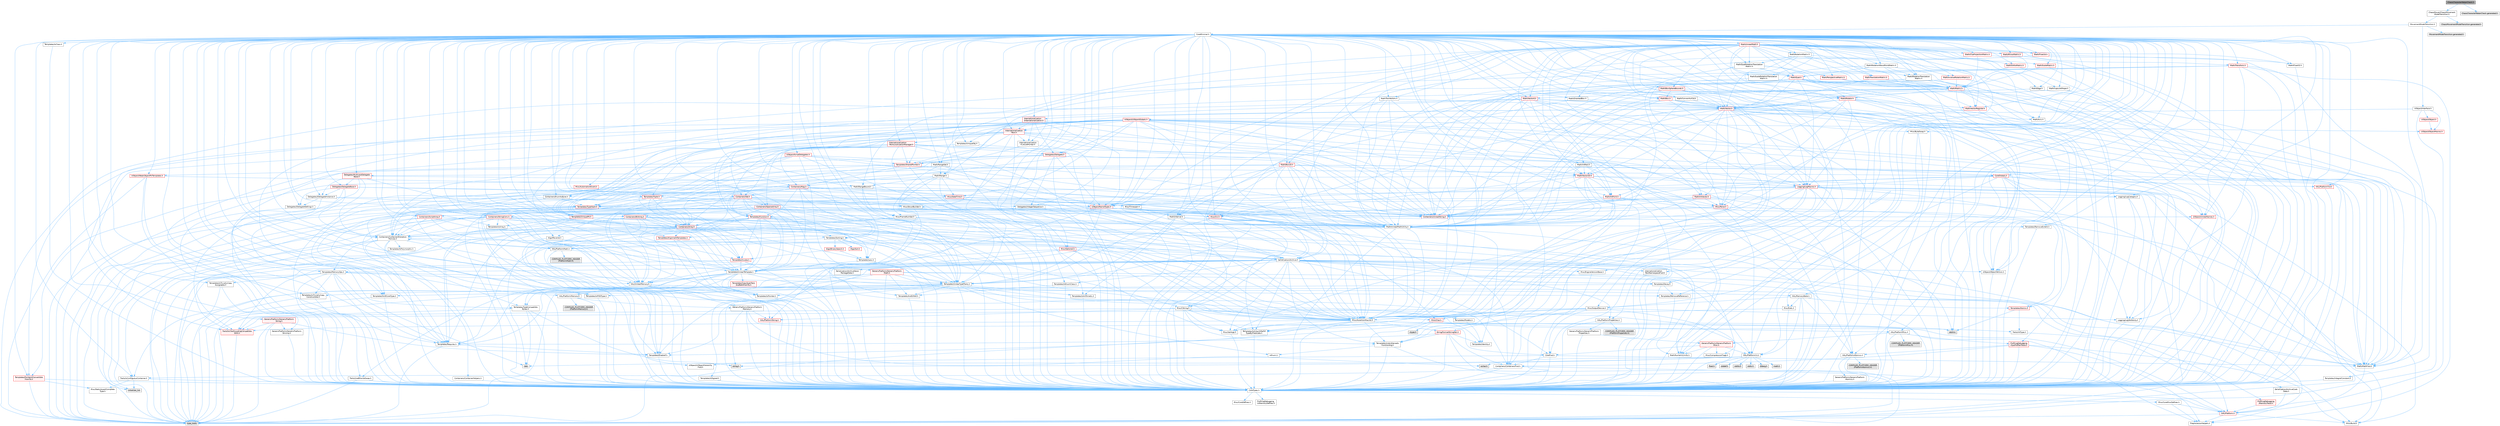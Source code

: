 digraph "ChaosCharacterWaterCheck.h"
{
 // INTERACTIVE_SVG=YES
 // LATEX_PDF_SIZE
  bgcolor="transparent";
  edge [fontname=Helvetica,fontsize=10,labelfontname=Helvetica,labelfontsize=10];
  node [fontname=Helvetica,fontsize=10,shape=box,height=0.2,width=0.4];
  Node1 [id="Node000001",label="ChaosCharacterWaterCheck.h",height=0.2,width=0.4,color="gray40", fillcolor="grey60", style="filled", fontcolor="black",tooltip=" "];
  Node1 -> Node2 [id="edge1_Node000001_Node000002",color="steelblue1",style="solid",tooltip=" "];
  Node2 [id="Node000002",label="ChaosMover/ChaosMovement\lModeTransition.h",height=0.2,width=0.4,color="grey40", fillcolor="white", style="filled",URL="$de/d88/ChaosMovementModeTransition_8h.html",tooltip=" "];
  Node2 -> Node3 [id="edge2_Node000002_Node000003",color="steelblue1",style="solid",tooltip=" "];
  Node3 [id="Node000003",label="MovementModeTransition.h",height=0.2,width=0.4,color="grey40", fillcolor="white", style="filled",URL="$da/d98/MovementModeTransition_8h.html",tooltip=" "];
  Node3 -> Node4 [id="edge3_Node000003_Node000004",color="steelblue1",style="solid",tooltip=" "];
  Node4 [id="Node000004",label="CoreMinimal.h",height=0.2,width=0.4,color="grey40", fillcolor="white", style="filled",URL="$d7/d67/CoreMinimal_8h.html",tooltip=" "];
  Node4 -> Node5 [id="edge4_Node000004_Node000005",color="steelblue1",style="solid",tooltip=" "];
  Node5 [id="Node000005",label="CoreTypes.h",height=0.2,width=0.4,color="grey40", fillcolor="white", style="filled",URL="$dc/dec/CoreTypes_8h.html",tooltip=" "];
  Node5 -> Node6 [id="edge5_Node000005_Node000006",color="steelblue1",style="solid",tooltip=" "];
  Node6 [id="Node000006",label="HAL/Platform.h",height=0.2,width=0.4,color="red", fillcolor="#FFF0F0", style="filled",URL="$d9/dd0/Platform_8h.html",tooltip=" "];
  Node6 -> Node7 [id="edge6_Node000006_Node000007",color="steelblue1",style="solid",tooltip=" "];
  Node7 [id="Node000007",label="Misc/Build.h",height=0.2,width=0.4,color="grey40", fillcolor="white", style="filled",URL="$d3/dbb/Build_8h.html",tooltip=" "];
  Node6 -> Node9 [id="edge7_Node000006_Node000009",color="steelblue1",style="solid",tooltip=" "];
  Node9 [id="Node000009",label="type_traits",height=0.2,width=0.4,color="grey60", fillcolor="#E0E0E0", style="filled",tooltip=" "];
  Node6 -> Node10 [id="edge8_Node000006_Node000010",color="steelblue1",style="solid",tooltip=" "];
  Node10 [id="Node000010",label="PreprocessorHelpers.h",height=0.2,width=0.4,color="grey40", fillcolor="white", style="filled",URL="$db/ddb/PreprocessorHelpers_8h.html",tooltip=" "];
  Node5 -> Node16 [id="edge9_Node000005_Node000016",color="steelblue1",style="solid",tooltip=" "];
  Node16 [id="Node000016",label="ProfilingDebugging\l/UMemoryDefines.h",height=0.2,width=0.4,color="grey40", fillcolor="white", style="filled",URL="$d2/da2/UMemoryDefines_8h.html",tooltip=" "];
  Node5 -> Node17 [id="edge10_Node000005_Node000017",color="steelblue1",style="solid",tooltip=" "];
  Node17 [id="Node000017",label="Misc/CoreMiscDefines.h",height=0.2,width=0.4,color="grey40", fillcolor="white", style="filled",URL="$da/d38/CoreMiscDefines_8h.html",tooltip=" "];
  Node17 -> Node6 [id="edge11_Node000017_Node000006",color="steelblue1",style="solid",tooltip=" "];
  Node17 -> Node10 [id="edge12_Node000017_Node000010",color="steelblue1",style="solid",tooltip=" "];
  Node5 -> Node18 [id="edge13_Node000005_Node000018",color="steelblue1",style="solid",tooltip=" "];
  Node18 [id="Node000018",label="Misc/CoreDefines.h",height=0.2,width=0.4,color="grey40", fillcolor="white", style="filled",URL="$d3/dd2/CoreDefines_8h.html",tooltip=" "];
  Node4 -> Node19 [id="edge14_Node000004_Node000019",color="steelblue1",style="solid",tooltip=" "];
  Node19 [id="Node000019",label="CoreFwd.h",height=0.2,width=0.4,color="grey40", fillcolor="white", style="filled",URL="$d1/d1e/CoreFwd_8h.html",tooltip=" "];
  Node19 -> Node5 [id="edge15_Node000019_Node000005",color="steelblue1",style="solid",tooltip=" "];
  Node19 -> Node20 [id="edge16_Node000019_Node000020",color="steelblue1",style="solid",tooltip=" "];
  Node20 [id="Node000020",label="Containers/ContainersFwd.h",height=0.2,width=0.4,color="grey40", fillcolor="white", style="filled",URL="$d4/d0a/ContainersFwd_8h.html",tooltip=" "];
  Node20 -> Node6 [id="edge17_Node000020_Node000006",color="steelblue1",style="solid",tooltip=" "];
  Node20 -> Node5 [id="edge18_Node000020_Node000005",color="steelblue1",style="solid",tooltip=" "];
  Node20 -> Node21 [id="edge19_Node000020_Node000021",color="steelblue1",style="solid",tooltip=" "];
  Node21 [id="Node000021",label="Traits/IsContiguousContainer.h",height=0.2,width=0.4,color="grey40", fillcolor="white", style="filled",URL="$d5/d3c/IsContiguousContainer_8h.html",tooltip=" "];
  Node21 -> Node5 [id="edge20_Node000021_Node000005",color="steelblue1",style="solid",tooltip=" "];
  Node21 -> Node22 [id="edge21_Node000021_Node000022",color="steelblue1",style="solid",tooltip=" "];
  Node22 [id="Node000022",label="Misc/StaticAssertComplete\lType.h",height=0.2,width=0.4,color="grey40", fillcolor="white", style="filled",URL="$d5/d4e/StaticAssertCompleteType_8h.html",tooltip=" "];
  Node21 -> Node23 [id="edge22_Node000021_Node000023",color="steelblue1",style="solid",tooltip=" "];
  Node23 [id="Node000023",label="initializer_list",height=0.2,width=0.4,color="grey60", fillcolor="#E0E0E0", style="filled",tooltip=" "];
  Node19 -> Node24 [id="edge23_Node000019_Node000024",color="steelblue1",style="solid",tooltip=" "];
  Node24 [id="Node000024",label="Math/MathFwd.h",height=0.2,width=0.4,color="grey40", fillcolor="white", style="filled",URL="$d2/d10/MathFwd_8h.html",tooltip=" "];
  Node24 -> Node6 [id="edge24_Node000024_Node000006",color="steelblue1",style="solid",tooltip=" "];
  Node19 -> Node25 [id="edge25_Node000019_Node000025",color="steelblue1",style="solid",tooltip=" "];
  Node25 [id="Node000025",label="UObject/UObjectHierarchy\lFwd.h",height=0.2,width=0.4,color="grey40", fillcolor="white", style="filled",URL="$d3/d13/UObjectHierarchyFwd_8h.html",tooltip=" "];
  Node4 -> Node25 [id="edge26_Node000004_Node000025",color="steelblue1",style="solid",tooltip=" "];
  Node4 -> Node20 [id="edge27_Node000004_Node000020",color="steelblue1",style="solid",tooltip=" "];
  Node4 -> Node26 [id="edge28_Node000004_Node000026",color="steelblue1",style="solid",tooltip=" "];
  Node26 [id="Node000026",label="Misc/VarArgs.h",height=0.2,width=0.4,color="grey40", fillcolor="white", style="filled",URL="$d5/d6f/VarArgs_8h.html",tooltip=" "];
  Node26 -> Node5 [id="edge29_Node000026_Node000005",color="steelblue1",style="solid",tooltip=" "];
  Node4 -> Node27 [id="edge30_Node000004_Node000027",color="steelblue1",style="solid",tooltip=" "];
  Node27 [id="Node000027",label="Logging/LogVerbosity.h",height=0.2,width=0.4,color="grey40", fillcolor="white", style="filled",URL="$d2/d8f/LogVerbosity_8h.html",tooltip=" "];
  Node27 -> Node5 [id="edge31_Node000027_Node000005",color="steelblue1",style="solid",tooltip=" "];
  Node4 -> Node28 [id="edge32_Node000004_Node000028",color="steelblue1",style="solid",tooltip=" "];
  Node28 [id="Node000028",label="Misc/OutputDevice.h",height=0.2,width=0.4,color="grey40", fillcolor="white", style="filled",URL="$d7/d32/OutputDevice_8h.html",tooltip=" "];
  Node28 -> Node19 [id="edge33_Node000028_Node000019",color="steelblue1",style="solid",tooltip=" "];
  Node28 -> Node5 [id="edge34_Node000028_Node000005",color="steelblue1",style="solid",tooltip=" "];
  Node28 -> Node27 [id="edge35_Node000028_Node000027",color="steelblue1",style="solid",tooltip=" "];
  Node28 -> Node26 [id="edge36_Node000028_Node000026",color="steelblue1",style="solid",tooltip=" "];
  Node28 -> Node29 [id="edge37_Node000028_Node000029",color="steelblue1",style="solid",tooltip=" "];
  Node29 [id="Node000029",label="Templates/IsArrayOrRefOf\lTypeByPredicate.h",height=0.2,width=0.4,color="grey40", fillcolor="white", style="filled",URL="$d6/da1/IsArrayOrRefOfTypeByPredicate_8h.html",tooltip=" "];
  Node29 -> Node5 [id="edge38_Node000029_Node000005",color="steelblue1",style="solid",tooltip=" "];
  Node28 -> Node30 [id="edge39_Node000028_Node000030",color="steelblue1",style="solid",tooltip=" "];
  Node30 [id="Node000030",label="Templates/IsValidVariadic\lFunctionArg.h",height=0.2,width=0.4,color="grey40", fillcolor="white", style="filled",URL="$d0/dc8/IsValidVariadicFunctionArg_8h.html",tooltip=" "];
  Node30 -> Node5 [id="edge40_Node000030_Node000005",color="steelblue1",style="solid",tooltip=" "];
  Node30 -> Node31 [id="edge41_Node000030_Node000031",color="steelblue1",style="solid",tooltip=" "];
  Node31 [id="Node000031",label="IsEnum.h",height=0.2,width=0.4,color="grey40", fillcolor="white", style="filled",URL="$d4/de5/IsEnum_8h.html",tooltip=" "];
  Node30 -> Node9 [id="edge42_Node000030_Node000009",color="steelblue1",style="solid",tooltip=" "];
  Node28 -> Node32 [id="edge43_Node000028_Node000032",color="steelblue1",style="solid",tooltip=" "];
  Node32 [id="Node000032",label="Traits/IsCharEncodingCompatible\lWith.h",height=0.2,width=0.4,color="red", fillcolor="#FFF0F0", style="filled",URL="$df/dd1/IsCharEncodingCompatibleWith_8h.html",tooltip=" "];
  Node32 -> Node9 [id="edge44_Node000032_Node000009",color="steelblue1",style="solid",tooltip=" "];
  Node4 -> Node34 [id="edge45_Node000004_Node000034",color="steelblue1",style="solid",tooltip=" "];
  Node34 [id="Node000034",label="HAL/PlatformCrt.h",height=0.2,width=0.4,color="grey40", fillcolor="white", style="filled",URL="$d8/d75/PlatformCrt_8h.html",tooltip=" "];
  Node34 -> Node35 [id="edge46_Node000034_Node000035",color="steelblue1",style="solid",tooltip=" "];
  Node35 [id="Node000035",label="new",height=0.2,width=0.4,color="grey60", fillcolor="#E0E0E0", style="filled",tooltip=" "];
  Node34 -> Node36 [id="edge47_Node000034_Node000036",color="steelblue1",style="solid",tooltip=" "];
  Node36 [id="Node000036",label="wchar.h",height=0.2,width=0.4,color="grey60", fillcolor="#E0E0E0", style="filled",tooltip=" "];
  Node34 -> Node37 [id="edge48_Node000034_Node000037",color="steelblue1",style="solid",tooltip=" "];
  Node37 [id="Node000037",label="stddef.h",height=0.2,width=0.4,color="grey60", fillcolor="#E0E0E0", style="filled",tooltip=" "];
  Node34 -> Node38 [id="edge49_Node000034_Node000038",color="steelblue1",style="solid",tooltip=" "];
  Node38 [id="Node000038",label="stdlib.h",height=0.2,width=0.4,color="grey60", fillcolor="#E0E0E0", style="filled",tooltip=" "];
  Node34 -> Node39 [id="edge50_Node000034_Node000039",color="steelblue1",style="solid",tooltip=" "];
  Node39 [id="Node000039",label="stdio.h",height=0.2,width=0.4,color="grey60", fillcolor="#E0E0E0", style="filled",tooltip=" "];
  Node34 -> Node40 [id="edge51_Node000034_Node000040",color="steelblue1",style="solid",tooltip=" "];
  Node40 [id="Node000040",label="stdarg.h",height=0.2,width=0.4,color="grey60", fillcolor="#E0E0E0", style="filled",tooltip=" "];
  Node34 -> Node41 [id="edge52_Node000034_Node000041",color="steelblue1",style="solid",tooltip=" "];
  Node41 [id="Node000041",label="math.h",height=0.2,width=0.4,color="grey60", fillcolor="#E0E0E0", style="filled",tooltip=" "];
  Node34 -> Node42 [id="edge53_Node000034_Node000042",color="steelblue1",style="solid",tooltip=" "];
  Node42 [id="Node000042",label="float.h",height=0.2,width=0.4,color="grey60", fillcolor="#E0E0E0", style="filled",tooltip=" "];
  Node34 -> Node43 [id="edge54_Node000034_Node000043",color="steelblue1",style="solid",tooltip=" "];
  Node43 [id="Node000043",label="string.h",height=0.2,width=0.4,color="grey60", fillcolor="#E0E0E0", style="filled",tooltip=" "];
  Node4 -> Node44 [id="edge55_Node000004_Node000044",color="steelblue1",style="solid",tooltip=" "];
  Node44 [id="Node000044",label="HAL/PlatformMisc.h",height=0.2,width=0.4,color="grey40", fillcolor="white", style="filled",URL="$d0/df5/PlatformMisc_8h.html",tooltip=" "];
  Node44 -> Node5 [id="edge56_Node000044_Node000005",color="steelblue1",style="solid",tooltip=" "];
  Node44 -> Node45 [id="edge57_Node000044_Node000045",color="steelblue1",style="solid",tooltip=" "];
  Node45 [id="Node000045",label="GenericPlatform/GenericPlatform\lMisc.h",height=0.2,width=0.4,color="red", fillcolor="#FFF0F0", style="filled",URL="$db/d9a/GenericPlatformMisc_8h.html",tooltip=" "];
  Node45 -> Node19 [id="edge58_Node000045_Node000019",color="steelblue1",style="solid",tooltip=" "];
  Node45 -> Node5 [id="edge59_Node000045_Node000005",color="steelblue1",style="solid",tooltip=" "];
  Node45 -> Node34 [id="edge60_Node000045_Node000034",color="steelblue1",style="solid",tooltip=" "];
  Node45 -> Node49 [id="edge61_Node000045_Node000049",color="steelblue1",style="solid",tooltip=" "];
  Node49 [id="Node000049",label="Math/NumericLimits.h",height=0.2,width=0.4,color="grey40", fillcolor="white", style="filled",URL="$df/d1b/NumericLimits_8h.html",tooltip=" "];
  Node49 -> Node5 [id="edge62_Node000049_Node000005",color="steelblue1",style="solid",tooltip=" "];
  Node45 -> Node50 [id="edge63_Node000045_Node000050",color="steelblue1",style="solid",tooltip=" "];
  Node50 [id="Node000050",label="Misc/CompressionFlags.h",height=0.2,width=0.4,color="grey40", fillcolor="white", style="filled",URL="$d9/d76/CompressionFlags_8h.html",tooltip=" "];
  Node44 -> Node54 [id="edge64_Node000044_Node000054",color="steelblue1",style="solid",tooltip=" "];
  Node54 [id="Node000054",label="COMPILED_PLATFORM_HEADER\l(PlatformMisc.h)",height=0.2,width=0.4,color="grey60", fillcolor="#E0E0E0", style="filled",tooltip=" "];
  Node44 -> Node55 [id="edge65_Node000044_Node000055",color="steelblue1",style="solid",tooltip=" "];
  Node55 [id="Node000055",label="ProfilingDebugging\l/CpuProfilerTrace.h",height=0.2,width=0.4,color="red", fillcolor="#FFF0F0", style="filled",URL="$da/dcb/CpuProfilerTrace_8h.html",tooltip=" "];
  Node55 -> Node5 [id="edge66_Node000055_Node000005",color="steelblue1",style="solid",tooltip=" "];
  Node55 -> Node20 [id="edge67_Node000055_Node000020",color="steelblue1",style="solid",tooltip=" "];
  Node55 -> Node56 [id="edge68_Node000055_Node000056",color="steelblue1",style="solid",tooltip=" "];
  Node56 [id="Node000056",label="HAL/PlatformAtomics.h",height=0.2,width=0.4,color="grey40", fillcolor="white", style="filled",URL="$d3/d36/PlatformAtomics_8h.html",tooltip=" "];
  Node56 -> Node5 [id="edge69_Node000056_Node000005",color="steelblue1",style="solid",tooltip=" "];
  Node56 -> Node57 [id="edge70_Node000056_Node000057",color="steelblue1",style="solid",tooltip=" "];
  Node57 [id="Node000057",label="GenericPlatform/GenericPlatform\lAtomics.h",height=0.2,width=0.4,color="grey40", fillcolor="white", style="filled",URL="$da/d72/GenericPlatformAtomics_8h.html",tooltip=" "];
  Node57 -> Node5 [id="edge71_Node000057_Node000005",color="steelblue1",style="solid",tooltip=" "];
  Node56 -> Node58 [id="edge72_Node000056_Node000058",color="steelblue1",style="solid",tooltip=" "];
  Node58 [id="Node000058",label="COMPILED_PLATFORM_HEADER\l(PlatformAtomics.h)",height=0.2,width=0.4,color="grey60", fillcolor="#E0E0E0", style="filled",tooltip=" "];
  Node55 -> Node10 [id="edge73_Node000055_Node000010",color="steelblue1",style="solid",tooltip=" "];
  Node55 -> Node7 [id="edge74_Node000055_Node000007",color="steelblue1",style="solid",tooltip=" "];
  Node4 -> Node63 [id="edge75_Node000004_Node000063",color="steelblue1",style="solid",tooltip=" "];
  Node63 [id="Node000063",label="Misc/AssertionMacros.h",height=0.2,width=0.4,color="grey40", fillcolor="white", style="filled",URL="$d0/dfa/AssertionMacros_8h.html",tooltip=" "];
  Node63 -> Node5 [id="edge76_Node000063_Node000005",color="steelblue1",style="solid",tooltip=" "];
  Node63 -> Node6 [id="edge77_Node000063_Node000006",color="steelblue1",style="solid",tooltip=" "];
  Node63 -> Node44 [id="edge78_Node000063_Node000044",color="steelblue1",style="solid",tooltip=" "];
  Node63 -> Node10 [id="edge79_Node000063_Node000010",color="steelblue1",style="solid",tooltip=" "];
  Node63 -> Node64 [id="edge80_Node000063_Node000064",color="steelblue1",style="solid",tooltip=" "];
  Node64 [id="Node000064",label="Templates/EnableIf.h",height=0.2,width=0.4,color="grey40", fillcolor="white", style="filled",URL="$d7/d60/EnableIf_8h.html",tooltip=" "];
  Node64 -> Node5 [id="edge81_Node000064_Node000005",color="steelblue1",style="solid",tooltip=" "];
  Node63 -> Node29 [id="edge82_Node000063_Node000029",color="steelblue1",style="solid",tooltip=" "];
  Node63 -> Node30 [id="edge83_Node000063_Node000030",color="steelblue1",style="solid",tooltip=" "];
  Node63 -> Node32 [id="edge84_Node000063_Node000032",color="steelblue1",style="solid",tooltip=" "];
  Node63 -> Node26 [id="edge85_Node000063_Node000026",color="steelblue1",style="solid",tooltip=" "];
  Node63 -> Node65 [id="edge86_Node000063_Node000065",color="steelblue1",style="solid",tooltip=" "];
  Node65 [id="Node000065",label="String/FormatStringSan.h",height=0.2,width=0.4,color="red", fillcolor="#FFF0F0", style="filled",URL="$d3/d8b/FormatStringSan_8h.html",tooltip=" "];
  Node65 -> Node9 [id="edge87_Node000065_Node000009",color="steelblue1",style="solid",tooltip=" "];
  Node65 -> Node5 [id="edge88_Node000065_Node000005",color="steelblue1",style="solid",tooltip=" "];
  Node65 -> Node66 [id="edge89_Node000065_Node000066",color="steelblue1",style="solid",tooltip=" "];
  Node66 [id="Node000066",label="Templates/Requires.h",height=0.2,width=0.4,color="grey40", fillcolor="white", style="filled",URL="$dc/d96/Requires_8h.html",tooltip=" "];
  Node66 -> Node64 [id="edge90_Node000066_Node000064",color="steelblue1",style="solid",tooltip=" "];
  Node66 -> Node9 [id="edge91_Node000066_Node000009",color="steelblue1",style="solid",tooltip=" "];
  Node65 -> Node67 [id="edge92_Node000065_Node000067",color="steelblue1",style="solid",tooltip=" "];
  Node67 [id="Node000067",label="Templates/Identity.h",height=0.2,width=0.4,color="grey40", fillcolor="white", style="filled",URL="$d0/dd5/Identity_8h.html",tooltip=" "];
  Node65 -> Node30 [id="edge93_Node000065_Node000030",color="steelblue1",style="solid",tooltip=" "];
  Node65 -> Node20 [id="edge94_Node000065_Node000020",color="steelblue1",style="solid",tooltip=" "];
  Node63 -> Node71 [id="edge95_Node000063_Node000071",color="steelblue1",style="solid",tooltip=" "];
  Node71 [id="Node000071",label="atomic",height=0.2,width=0.4,color="grey60", fillcolor="#E0E0E0", style="filled",tooltip=" "];
  Node4 -> Node72 [id="edge96_Node000004_Node000072",color="steelblue1",style="solid",tooltip=" "];
  Node72 [id="Node000072",label="Templates/IsPointer.h",height=0.2,width=0.4,color="grey40", fillcolor="white", style="filled",URL="$d7/d05/IsPointer_8h.html",tooltip=" "];
  Node72 -> Node5 [id="edge97_Node000072_Node000005",color="steelblue1",style="solid",tooltip=" "];
  Node4 -> Node73 [id="edge98_Node000004_Node000073",color="steelblue1",style="solid",tooltip=" "];
  Node73 [id="Node000073",label="HAL/PlatformMemory.h",height=0.2,width=0.4,color="grey40", fillcolor="white", style="filled",URL="$de/d68/PlatformMemory_8h.html",tooltip=" "];
  Node73 -> Node5 [id="edge99_Node000073_Node000005",color="steelblue1",style="solid",tooltip=" "];
  Node73 -> Node74 [id="edge100_Node000073_Node000074",color="steelblue1",style="solid",tooltip=" "];
  Node74 [id="Node000074",label="GenericPlatform/GenericPlatform\lMemory.h",height=0.2,width=0.4,color="grey40", fillcolor="white", style="filled",URL="$dd/d22/GenericPlatformMemory_8h.html",tooltip=" "];
  Node74 -> Node19 [id="edge101_Node000074_Node000019",color="steelblue1",style="solid",tooltip=" "];
  Node74 -> Node5 [id="edge102_Node000074_Node000005",color="steelblue1",style="solid",tooltip=" "];
  Node74 -> Node75 [id="edge103_Node000074_Node000075",color="steelblue1",style="solid",tooltip=" "];
  Node75 [id="Node000075",label="HAL/PlatformString.h",height=0.2,width=0.4,color="red", fillcolor="#FFF0F0", style="filled",URL="$db/db5/PlatformString_8h.html",tooltip=" "];
  Node75 -> Node5 [id="edge104_Node000075_Node000005",color="steelblue1",style="solid",tooltip=" "];
  Node74 -> Node43 [id="edge105_Node000074_Node000043",color="steelblue1",style="solid",tooltip=" "];
  Node74 -> Node36 [id="edge106_Node000074_Node000036",color="steelblue1",style="solid",tooltip=" "];
  Node73 -> Node77 [id="edge107_Node000073_Node000077",color="steelblue1",style="solid",tooltip=" "];
  Node77 [id="Node000077",label="COMPILED_PLATFORM_HEADER\l(PlatformMemory.h)",height=0.2,width=0.4,color="grey60", fillcolor="#E0E0E0", style="filled",tooltip=" "];
  Node4 -> Node56 [id="edge108_Node000004_Node000056",color="steelblue1",style="solid",tooltip=" "];
  Node4 -> Node78 [id="edge109_Node000004_Node000078",color="steelblue1",style="solid",tooltip=" "];
  Node78 [id="Node000078",label="Misc/Exec.h",height=0.2,width=0.4,color="grey40", fillcolor="white", style="filled",URL="$de/ddb/Exec_8h.html",tooltip=" "];
  Node78 -> Node5 [id="edge110_Node000078_Node000005",color="steelblue1",style="solid",tooltip=" "];
  Node78 -> Node63 [id="edge111_Node000078_Node000063",color="steelblue1",style="solid",tooltip=" "];
  Node4 -> Node79 [id="edge112_Node000004_Node000079",color="steelblue1",style="solid",tooltip=" "];
  Node79 [id="Node000079",label="HAL/MemoryBase.h",height=0.2,width=0.4,color="grey40", fillcolor="white", style="filled",URL="$d6/d9f/MemoryBase_8h.html",tooltip=" "];
  Node79 -> Node5 [id="edge113_Node000079_Node000005",color="steelblue1",style="solid",tooltip=" "];
  Node79 -> Node56 [id="edge114_Node000079_Node000056",color="steelblue1",style="solid",tooltip=" "];
  Node79 -> Node34 [id="edge115_Node000079_Node000034",color="steelblue1",style="solid",tooltip=" "];
  Node79 -> Node78 [id="edge116_Node000079_Node000078",color="steelblue1",style="solid",tooltip=" "];
  Node79 -> Node28 [id="edge117_Node000079_Node000028",color="steelblue1",style="solid",tooltip=" "];
  Node79 -> Node80 [id="edge118_Node000079_Node000080",color="steelblue1",style="solid",tooltip=" "];
  Node80 [id="Node000080",label="Templates/Atomic.h",height=0.2,width=0.4,color="red", fillcolor="#FFF0F0", style="filled",URL="$d3/d91/Atomic_8h.html",tooltip=" "];
  Node80 -> Node88 [id="edge119_Node000080_Node000088",color="steelblue1",style="solid",tooltip=" "];
  Node88 [id="Node000088",label="Traits/IntType.h",height=0.2,width=0.4,color="grey40", fillcolor="white", style="filled",URL="$d7/deb/IntType_8h.html",tooltip=" "];
  Node88 -> Node6 [id="edge120_Node000088_Node000006",color="steelblue1",style="solid",tooltip=" "];
  Node80 -> Node71 [id="edge121_Node000080_Node000071",color="steelblue1",style="solid",tooltip=" "];
  Node4 -> Node89 [id="edge122_Node000004_Node000089",color="steelblue1",style="solid",tooltip=" "];
  Node89 [id="Node000089",label="HAL/UnrealMemory.h",height=0.2,width=0.4,color="grey40", fillcolor="white", style="filled",URL="$d9/d96/UnrealMemory_8h.html",tooltip=" "];
  Node89 -> Node5 [id="edge123_Node000089_Node000005",color="steelblue1",style="solid",tooltip=" "];
  Node89 -> Node74 [id="edge124_Node000089_Node000074",color="steelblue1",style="solid",tooltip=" "];
  Node89 -> Node79 [id="edge125_Node000089_Node000079",color="steelblue1",style="solid",tooltip=" "];
  Node89 -> Node73 [id="edge126_Node000089_Node000073",color="steelblue1",style="solid",tooltip=" "];
  Node89 -> Node90 [id="edge127_Node000089_Node000090",color="steelblue1",style="solid",tooltip=" "];
  Node90 [id="Node000090",label="ProfilingDebugging\l/MemoryTrace.h",height=0.2,width=0.4,color="red", fillcolor="#FFF0F0", style="filled",URL="$da/dd7/MemoryTrace_8h.html",tooltip=" "];
  Node90 -> Node6 [id="edge128_Node000090_Node000006",color="steelblue1",style="solid",tooltip=" "];
  Node89 -> Node72 [id="edge129_Node000089_Node000072",color="steelblue1",style="solid",tooltip=" "];
  Node4 -> Node91 [id="edge130_Node000004_Node000091",color="steelblue1",style="solid",tooltip=" "];
  Node91 [id="Node000091",label="Templates/IsArithmetic.h",height=0.2,width=0.4,color="grey40", fillcolor="white", style="filled",URL="$d2/d5d/IsArithmetic_8h.html",tooltip=" "];
  Node91 -> Node5 [id="edge131_Node000091_Node000005",color="steelblue1",style="solid",tooltip=" "];
  Node4 -> Node85 [id="edge132_Node000004_Node000085",color="steelblue1",style="solid",tooltip=" "];
  Node85 [id="Node000085",label="Templates/AndOrNot.h",height=0.2,width=0.4,color="grey40", fillcolor="white", style="filled",URL="$db/d0a/AndOrNot_8h.html",tooltip=" "];
  Node85 -> Node5 [id="edge133_Node000085_Node000005",color="steelblue1",style="solid",tooltip=" "];
  Node4 -> Node92 [id="edge134_Node000004_Node000092",color="steelblue1",style="solid",tooltip=" "];
  Node92 [id="Node000092",label="Templates/IsPODType.h",height=0.2,width=0.4,color="grey40", fillcolor="white", style="filled",URL="$d7/db1/IsPODType_8h.html",tooltip=" "];
  Node92 -> Node5 [id="edge135_Node000092_Node000005",color="steelblue1",style="solid",tooltip=" "];
  Node4 -> Node93 [id="edge136_Node000004_Node000093",color="steelblue1",style="solid",tooltip=" "];
  Node93 [id="Node000093",label="Templates/IsUECoreType.h",height=0.2,width=0.4,color="grey40", fillcolor="white", style="filled",URL="$d1/db8/IsUECoreType_8h.html",tooltip=" "];
  Node93 -> Node5 [id="edge137_Node000093_Node000005",color="steelblue1",style="solid",tooltip=" "];
  Node93 -> Node9 [id="edge138_Node000093_Node000009",color="steelblue1",style="solid",tooltip=" "];
  Node4 -> Node86 [id="edge139_Node000004_Node000086",color="steelblue1",style="solid",tooltip=" "];
  Node86 [id="Node000086",label="Templates/IsTriviallyCopy\lConstructible.h",height=0.2,width=0.4,color="grey40", fillcolor="white", style="filled",URL="$d3/d78/IsTriviallyCopyConstructible_8h.html",tooltip=" "];
  Node86 -> Node5 [id="edge140_Node000086_Node000005",color="steelblue1",style="solid",tooltip=" "];
  Node86 -> Node9 [id="edge141_Node000086_Node000009",color="steelblue1",style="solid",tooltip=" "];
  Node4 -> Node94 [id="edge142_Node000004_Node000094",color="steelblue1",style="solid",tooltip=" "];
  Node94 [id="Node000094",label="Templates/UnrealTypeTraits.h",height=0.2,width=0.4,color="grey40", fillcolor="white", style="filled",URL="$d2/d2d/UnrealTypeTraits_8h.html",tooltip=" "];
  Node94 -> Node5 [id="edge143_Node000094_Node000005",color="steelblue1",style="solid",tooltip=" "];
  Node94 -> Node72 [id="edge144_Node000094_Node000072",color="steelblue1",style="solid",tooltip=" "];
  Node94 -> Node63 [id="edge145_Node000094_Node000063",color="steelblue1",style="solid",tooltip=" "];
  Node94 -> Node85 [id="edge146_Node000094_Node000085",color="steelblue1",style="solid",tooltip=" "];
  Node94 -> Node64 [id="edge147_Node000094_Node000064",color="steelblue1",style="solid",tooltip=" "];
  Node94 -> Node91 [id="edge148_Node000094_Node000091",color="steelblue1",style="solid",tooltip=" "];
  Node94 -> Node31 [id="edge149_Node000094_Node000031",color="steelblue1",style="solid",tooltip=" "];
  Node94 -> Node95 [id="edge150_Node000094_Node000095",color="steelblue1",style="solid",tooltip=" "];
  Node95 [id="Node000095",label="Templates/Models.h",height=0.2,width=0.4,color="grey40", fillcolor="white", style="filled",URL="$d3/d0c/Models_8h.html",tooltip=" "];
  Node95 -> Node67 [id="edge151_Node000095_Node000067",color="steelblue1",style="solid",tooltip=" "];
  Node94 -> Node92 [id="edge152_Node000094_Node000092",color="steelblue1",style="solid",tooltip=" "];
  Node94 -> Node93 [id="edge153_Node000094_Node000093",color="steelblue1",style="solid",tooltip=" "];
  Node94 -> Node86 [id="edge154_Node000094_Node000086",color="steelblue1",style="solid",tooltip=" "];
  Node4 -> Node64 [id="edge155_Node000004_Node000064",color="steelblue1",style="solid",tooltip=" "];
  Node4 -> Node96 [id="edge156_Node000004_Node000096",color="steelblue1",style="solid",tooltip=" "];
  Node96 [id="Node000096",label="Templates/RemoveReference.h",height=0.2,width=0.4,color="grey40", fillcolor="white", style="filled",URL="$da/dbe/RemoveReference_8h.html",tooltip=" "];
  Node96 -> Node5 [id="edge157_Node000096_Node000005",color="steelblue1",style="solid",tooltip=" "];
  Node4 -> Node97 [id="edge158_Node000004_Node000097",color="steelblue1",style="solid",tooltip=" "];
  Node97 [id="Node000097",label="Templates/IntegralConstant.h",height=0.2,width=0.4,color="grey40", fillcolor="white", style="filled",URL="$db/d1b/IntegralConstant_8h.html",tooltip=" "];
  Node97 -> Node5 [id="edge159_Node000097_Node000005",color="steelblue1",style="solid",tooltip=" "];
  Node4 -> Node98 [id="edge160_Node000004_Node000098",color="steelblue1",style="solid",tooltip=" "];
  Node98 [id="Node000098",label="Templates/IsClass.h",height=0.2,width=0.4,color="grey40", fillcolor="white", style="filled",URL="$db/dcb/IsClass_8h.html",tooltip=" "];
  Node98 -> Node5 [id="edge161_Node000098_Node000005",color="steelblue1",style="solid",tooltip=" "];
  Node4 -> Node99 [id="edge162_Node000004_Node000099",color="steelblue1",style="solid",tooltip=" "];
  Node99 [id="Node000099",label="Templates/TypeCompatible\lBytes.h",height=0.2,width=0.4,color="grey40", fillcolor="white", style="filled",URL="$df/d0a/TypeCompatibleBytes_8h.html",tooltip=" "];
  Node99 -> Node5 [id="edge163_Node000099_Node000005",color="steelblue1",style="solid",tooltip=" "];
  Node99 -> Node43 [id="edge164_Node000099_Node000043",color="steelblue1",style="solid",tooltip=" "];
  Node99 -> Node35 [id="edge165_Node000099_Node000035",color="steelblue1",style="solid",tooltip=" "];
  Node99 -> Node9 [id="edge166_Node000099_Node000009",color="steelblue1",style="solid",tooltip=" "];
  Node4 -> Node21 [id="edge167_Node000004_Node000021",color="steelblue1",style="solid",tooltip=" "];
  Node4 -> Node100 [id="edge168_Node000004_Node000100",color="steelblue1",style="solid",tooltip=" "];
  Node100 [id="Node000100",label="Templates/UnrealTemplate.h",height=0.2,width=0.4,color="grey40", fillcolor="white", style="filled",URL="$d4/d24/UnrealTemplate_8h.html",tooltip=" "];
  Node100 -> Node5 [id="edge169_Node000100_Node000005",color="steelblue1",style="solid",tooltip=" "];
  Node100 -> Node72 [id="edge170_Node000100_Node000072",color="steelblue1",style="solid",tooltip=" "];
  Node100 -> Node89 [id="edge171_Node000100_Node000089",color="steelblue1",style="solid",tooltip=" "];
  Node100 -> Node101 [id="edge172_Node000100_Node000101",color="steelblue1",style="solid",tooltip=" "];
  Node101 [id="Node000101",label="Templates/CopyQualifiers\lAndRefsFromTo.h",height=0.2,width=0.4,color="red", fillcolor="#FFF0F0", style="filled",URL="$d3/db3/CopyQualifiersAndRefsFromTo_8h.html",tooltip=" "];
  Node100 -> Node94 [id="edge173_Node000100_Node000094",color="steelblue1",style="solid",tooltip=" "];
  Node100 -> Node96 [id="edge174_Node000100_Node000096",color="steelblue1",style="solid",tooltip=" "];
  Node100 -> Node66 [id="edge175_Node000100_Node000066",color="steelblue1",style="solid",tooltip=" "];
  Node100 -> Node99 [id="edge176_Node000100_Node000099",color="steelblue1",style="solid",tooltip=" "];
  Node100 -> Node67 [id="edge177_Node000100_Node000067",color="steelblue1",style="solid",tooltip=" "];
  Node100 -> Node21 [id="edge178_Node000100_Node000021",color="steelblue1",style="solid",tooltip=" "];
  Node100 -> Node103 [id="edge179_Node000100_Node000103",color="steelblue1",style="solid",tooltip=" "];
  Node103 [id="Node000103",label="Traits/UseBitwiseSwap.h",height=0.2,width=0.4,color="grey40", fillcolor="white", style="filled",URL="$db/df3/UseBitwiseSwap_8h.html",tooltip=" "];
  Node103 -> Node5 [id="edge180_Node000103_Node000005",color="steelblue1",style="solid",tooltip=" "];
  Node103 -> Node9 [id="edge181_Node000103_Node000009",color="steelblue1",style="solid",tooltip=" "];
  Node100 -> Node9 [id="edge182_Node000100_Node000009",color="steelblue1",style="solid",tooltip=" "];
  Node4 -> Node49 [id="edge183_Node000004_Node000049",color="steelblue1",style="solid",tooltip=" "];
  Node4 -> Node104 [id="edge184_Node000004_Node000104",color="steelblue1",style="solid",tooltip=" "];
  Node104 [id="Node000104",label="HAL/PlatformMath.h",height=0.2,width=0.4,color="grey40", fillcolor="white", style="filled",URL="$dc/d53/PlatformMath_8h.html",tooltip=" "];
  Node104 -> Node5 [id="edge185_Node000104_Node000005",color="steelblue1",style="solid",tooltip=" "];
  Node104 -> Node105 [id="edge186_Node000104_Node000105",color="steelblue1",style="solid",tooltip=" "];
  Node105 [id="Node000105",label="GenericPlatform/GenericPlatform\lMath.h",height=0.2,width=0.4,color="red", fillcolor="#FFF0F0", style="filled",URL="$d5/d79/GenericPlatformMath_8h.html",tooltip=" "];
  Node105 -> Node5 [id="edge187_Node000105_Node000005",color="steelblue1",style="solid",tooltip=" "];
  Node105 -> Node20 [id="edge188_Node000105_Node000020",color="steelblue1",style="solid",tooltip=" "];
  Node105 -> Node34 [id="edge189_Node000105_Node000034",color="steelblue1",style="solid",tooltip=" "];
  Node105 -> Node85 [id="edge190_Node000105_Node000085",color="steelblue1",style="solid",tooltip=" "];
  Node105 -> Node106 [id="edge191_Node000105_Node000106",color="steelblue1",style="solid",tooltip=" "];
  Node106 [id="Node000106",label="Templates/Decay.h",height=0.2,width=0.4,color="grey40", fillcolor="white", style="filled",URL="$dd/d0f/Decay_8h.html",tooltip=" "];
  Node106 -> Node5 [id="edge192_Node000106_Node000005",color="steelblue1",style="solid",tooltip=" "];
  Node106 -> Node96 [id="edge193_Node000106_Node000096",color="steelblue1",style="solid",tooltip=" "];
  Node106 -> Node9 [id="edge194_Node000106_Node000009",color="steelblue1",style="solid",tooltip=" "];
  Node105 -> Node94 [id="edge195_Node000105_Node000094",color="steelblue1",style="solid",tooltip=" "];
  Node105 -> Node66 [id="edge196_Node000105_Node000066",color="steelblue1",style="solid",tooltip=" "];
  Node105 -> Node99 [id="edge197_Node000105_Node000099",color="steelblue1",style="solid",tooltip=" "];
  Node105 -> Node9 [id="edge198_Node000105_Node000009",color="steelblue1",style="solid",tooltip=" "];
  Node104 -> Node111 [id="edge199_Node000104_Node000111",color="steelblue1",style="solid",tooltip=" "];
  Node111 [id="Node000111",label="COMPILED_PLATFORM_HEADER\l(PlatformMath.h)",height=0.2,width=0.4,color="grey60", fillcolor="#E0E0E0", style="filled",tooltip=" "];
  Node4 -> Node87 [id="edge200_Node000004_Node000087",color="steelblue1",style="solid",tooltip=" "];
  Node87 [id="Node000087",label="Templates/IsTriviallyCopy\lAssignable.h",height=0.2,width=0.4,color="grey40", fillcolor="white", style="filled",URL="$d2/df2/IsTriviallyCopyAssignable_8h.html",tooltip=" "];
  Node87 -> Node5 [id="edge201_Node000087_Node000005",color="steelblue1",style="solid",tooltip=" "];
  Node87 -> Node9 [id="edge202_Node000087_Node000009",color="steelblue1",style="solid",tooltip=" "];
  Node4 -> Node112 [id="edge203_Node000004_Node000112",color="steelblue1",style="solid",tooltip=" "];
  Node112 [id="Node000112",label="Templates/MemoryOps.h",height=0.2,width=0.4,color="grey40", fillcolor="white", style="filled",URL="$db/dea/MemoryOps_8h.html",tooltip=" "];
  Node112 -> Node5 [id="edge204_Node000112_Node000005",color="steelblue1",style="solid",tooltip=" "];
  Node112 -> Node89 [id="edge205_Node000112_Node000089",color="steelblue1",style="solid",tooltip=" "];
  Node112 -> Node87 [id="edge206_Node000112_Node000087",color="steelblue1",style="solid",tooltip=" "];
  Node112 -> Node86 [id="edge207_Node000112_Node000086",color="steelblue1",style="solid",tooltip=" "];
  Node112 -> Node66 [id="edge208_Node000112_Node000066",color="steelblue1",style="solid",tooltip=" "];
  Node112 -> Node94 [id="edge209_Node000112_Node000094",color="steelblue1",style="solid",tooltip=" "];
  Node112 -> Node103 [id="edge210_Node000112_Node000103",color="steelblue1",style="solid",tooltip=" "];
  Node112 -> Node35 [id="edge211_Node000112_Node000035",color="steelblue1",style="solid",tooltip=" "];
  Node112 -> Node9 [id="edge212_Node000112_Node000009",color="steelblue1",style="solid",tooltip=" "];
  Node4 -> Node113 [id="edge213_Node000004_Node000113",color="steelblue1",style="solid",tooltip=" "];
  Node113 [id="Node000113",label="Containers/ContainerAllocation\lPolicies.h",height=0.2,width=0.4,color="grey40", fillcolor="white", style="filled",URL="$d7/dff/ContainerAllocationPolicies_8h.html",tooltip=" "];
  Node113 -> Node5 [id="edge214_Node000113_Node000005",color="steelblue1",style="solid",tooltip=" "];
  Node113 -> Node114 [id="edge215_Node000113_Node000114",color="steelblue1",style="solid",tooltip=" "];
  Node114 [id="Node000114",label="Containers/ContainerHelpers.h",height=0.2,width=0.4,color="grey40", fillcolor="white", style="filled",URL="$d7/d33/ContainerHelpers_8h.html",tooltip=" "];
  Node114 -> Node5 [id="edge216_Node000114_Node000005",color="steelblue1",style="solid",tooltip=" "];
  Node113 -> Node113 [id="edge217_Node000113_Node000113",color="steelblue1",style="solid",tooltip=" "];
  Node113 -> Node104 [id="edge218_Node000113_Node000104",color="steelblue1",style="solid",tooltip=" "];
  Node113 -> Node89 [id="edge219_Node000113_Node000089",color="steelblue1",style="solid",tooltip=" "];
  Node113 -> Node49 [id="edge220_Node000113_Node000049",color="steelblue1",style="solid",tooltip=" "];
  Node113 -> Node63 [id="edge221_Node000113_Node000063",color="steelblue1",style="solid",tooltip=" "];
  Node113 -> Node115 [id="edge222_Node000113_Node000115",color="steelblue1",style="solid",tooltip=" "];
  Node115 [id="Node000115",label="Templates/IsPolymorphic.h",height=0.2,width=0.4,color="grey40", fillcolor="white", style="filled",URL="$dc/d20/IsPolymorphic_8h.html",tooltip=" "];
  Node113 -> Node112 [id="edge223_Node000113_Node000112",color="steelblue1",style="solid",tooltip=" "];
  Node113 -> Node99 [id="edge224_Node000113_Node000099",color="steelblue1",style="solid",tooltip=" "];
  Node113 -> Node9 [id="edge225_Node000113_Node000009",color="steelblue1",style="solid",tooltip=" "];
  Node4 -> Node116 [id="edge226_Node000004_Node000116",color="steelblue1",style="solid",tooltip=" "];
  Node116 [id="Node000116",label="Templates/IsEnumClass.h",height=0.2,width=0.4,color="grey40", fillcolor="white", style="filled",URL="$d7/d15/IsEnumClass_8h.html",tooltip=" "];
  Node116 -> Node5 [id="edge227_Node000116_Node000005",color="steelblue1",style="solid",tooltip=" "];
  Node116 -> Node85 [id="edge228_Node000116_Node000085",color="steelblue1",style="solid",tooltip=" "];
  Node4 -> Node117 [id="edge229_Node000004_Node000117",color="steelblue1",style="solid",tooltip=" "];
  Node117 [id="Node000117",label="HAL/PlatformProperties.h",height=0.2,width=0.4,color="grey40", fillcolor="white", style="filled",URL="$d9/db0/PlatformProperties_8h.html",tooltip=" "];
  Node117 -> Node5 [id="edge230_Node000117_Node000005",color="steelblue1",style="solid",tooltip=" "];
  Node117 -> Node118 [id="edge231_Node000117_Node000118",color="steelblue1",style="solid",tooltip=" "];
  Node118 [id="Node000118",label="GenericPlatform/GenericPlatform\lProperties.h",height=0.2,width=0.4,color="grey40", fillcolor="white", style="filled",URL="$d2/dcd/GenericPlatformProperties_8h.html",tooltip=" "];
  Node118 -> Node5 [id="edge232_Node000118_Node000005",color="steelblue1",style="solid",tooltip=" "];
  Node118 -> Node45 [id="edge233_Node000118_Node000045",color="steelblue1",style="solid",tooltip=" "];
  Node117 -> Node119 [id="edge234_Node000117_Node000119",color="steelblue1",style="solid",tooltip=" "];
  Node119 [id="Node000119",label="COMPILED_PLATFORM_HEADER\l(PlatformProperties.h)",height=0.2,width=0.4,color="grey60", fillcolor="#E0E0E0", style="filled",tooltip=" "];
  Node4 -> Node120 [id="edge235_Node000004_Node000120",color="steelblue1",style="solid",tooltip=" "];
  Node120 [id="Node000120",label="Misc/EngineVersionBase.h",height=0.2,width=0.4,color="grey40", fillcolor="white", style="filled",URL="$d5/d2b/EngineVersionBase_8h.html",tooltip=" "];
  Node120 -> Node5 [id="edge236_Node000120_Node000005",color="steelblue1",style="solid",tooltip=" "];
  Node4 -> Node121 [id="edge237_Node000004_Node000121",color="steelblue1",style="solid",tooltip=" "];
  Node121 [id="Node000121",label="Internationalization\l/TextNamespaceFwd.h",height=0.2,width=0.4,color="grey40", fillcolor="white", style="filled",URL="$d8/d97/TextNamespaceFwd_8h.html",tooltip=" "];
  Node121 -> Node5 [id="edge238_Node000121_Node000005",color="steelblue1",style="solid",tooltip=" "];
  Node4 -> Node122 [id="edge239_Node000004_Node000122",color="steelblue1",style="solid",tooltip=" "];
  Node122 [id="Node000122",label="Serialization/Archive.h",height=0.2,width=0.4,color="grey40", fillcolor="white", style="filled",URL="$d7/d3b/Archive_8h.html",tooltip=" "];
  Node122 -> Node19 [id="edge240_Node000122_Node000019",color="steelblue1",style="solid",tooltip=" "];
  Node122 -> Node5 [id="edge241_Node000122_Node000005",color="steelblue1",style="solid",tooltip=" "];
  Node122 -> Node117 [id="edge242_Node000122_Node000117",color="steelblue1",style="solid",tooltip=" "];
  Node122 -> Node121 [id="edge243_Node000122_Node000121",color="steelblue1",style="solid",tooltip=" "];
  Node122 -> Node24 [id="edge244_Node000122_Node000024",color="steelblue1",style="solid",tooltip=" "];
  Node122 -> Node63 [id="edge245_Node000122_Node000063",color="steelblue1",style="solid",tooltip=" "];
  Node122 -> Node7 [id="edge246_Node000122_Node000007",color="steelblue1",style="solid",tooltip=" "];
  Node122 -> Node50 [id="edge247_Node000122_Node000050",color="steelblue1",style="solid",tooltip=" "];
  Node122 -> Node120 [id="edge248_Node000122_Node000120",color="steelblue1",style="solid",tooltip=" "];
  Node122 -> Node26 [id="edge249_Node000122_Node000026",color="steelblue1",style="solid",tooltip=" "];
  Node122 -> Node123 [id="edge250_Node000122_Node000123",color="steelblue1",style="solid",tooltip=" "];
  Node123 [id="Node000123",label="Serialization/ArchiveCook\lData.h",height=0.2,width=0.4,color="grey40", fillcolor="white", style="filled",URL="$dc/db6/ArchiveCookData_8h.html",tooltip=" "];
  Node123 -> Node6 [id="edge251_Node000123_Node000006",color="steelblue1",style="solid",tooltip=" "];
  Node122 -> Node124 [id="edge252_Node000122_Node000124",color="steelblue1",style="solid",tooltip=" "];
  Node124 [id="Node000124",label="Serialization/ArchiveSave\lPackageData.h",height=0.2,width=0.4,color="grey40", fillcolor="white", style="filled",URL="$d1/d37/ArchiveSavePackageData_8h.html",tooltip=" "];
  Node122 -> Node64 [id="edge253_Node000122_Node000064",color="steelblue1",style="solid",tooltip=" "];
  Node122 -> Node29 [id="edge254_Node000122_Node000029",color="steelblue1",style="solid",tooltip=" "];
  Node122 -> Node116 [id="edge255_Node000122_Node000116",color="steelblue1",style="solid",tooltip=" "];
  Node122 -> Node109 [id="edge256_Node000122_Node000109",color="steelblue1",style="solid",tooltip=" "];
  Node109 [id="Node000109",label="Templates/IsSigned.h",height=0.2,width=0.4,color="grey40", fillcolor="white", style="filled",URL="$d8/dd8/IsSigned_8h.html",tooltip=" "];
  Node109 -> Node5 [id="edge257_Node000109_Node000005",color="steelblue1",style="solid",tooltip=" "];
  Node122 -> Node30 [id="edge258_Node000122_Node000030",color="steelblue1",style="solid",tooltip=" "];
  Node122 -> Node100 [id="edge259_Node000122_Node000100",color="steelblue1",style="solid",tooltip=" "];
  Node122 -> Node32 [id="edge260_Node000122_Node000032",color="steelblue1",style="solid",tooltip=" "];
  Node122 -> Node125 [id="edge261_Node000122_Node000125",color="steelblue1",style="solid",tooltip=" "];
  Node125 [id="Node000125",label="UObject/ObjectVersion.h",height=0.2,width=0.4,color="grey40", fillcolor="white", style="filled",URL="$da/d63/ObjectVersion_8h.html",tooltip=" "];
  Node125 -> Node5 [id="edge262_Node000125_Node000005",color="steelblue1",style="solid",tooltip=" "];
  Node4 -> Node126 [id="edge263_Node000004_Node000126",color="steelblue1",style="solid",tooltip=" "];
  Node126 [id="Node000126",label="Templates/Less.h",height=0.2,width=0.4,color="grey40", fillcolor="white", style="filled",URL="$de/dc8/Less_8h.html",tooltip=" "];
  Node126 -> Node5 [id="edge264_Node000126_Node000005",color="steelblue1",style="solid",tooltip=" "];
  Node126 -> Node100 [id="edge265_Node000126_Node000100",color="steelblue1",style="solid",tooltip=" "];
  Node4 -> Node127 [id="edge266_Node000004_Node000127",color="steelblue1",style="solid",tooltip=" "];
  Node127 [id="Node000127",label="Templates/Sorting.h",height=0.2,width=0.4,color="grey40", fillcolor="white", style="filled",URL="$d3/d9e/Sorting_8h.html",tooltip=" "];
  Node127 -> Node5 [id="edge267_Node000127_Node000005",color="steelblue1",style="solid",tooltip=" "];
  Node127 -> Node128 [id="edge268_Node000127_Node000128",color="steelblue1",style="solid",tooltip=" "];
  Node128 [id="Node000128",label="Algo/BinarySearch.h",height=0.2,width=0.4,color="red", fillcolor="#FFF0F0", style="filled",URL="$db/db4/BinarySearch_8h.html",tooltip=" "];
  Node128 -> Node130 [id="edge269_Node000128_Node000130",color="steelblue1",style="solid",tooltip=" "];
  Node130 [id="Node000130",label="Templates/Invoke.h",height=0.2,width=0.4,color="red", fillcolor="#FFF0F0", style="filled",URL="$d7/deb/Invoke_8h.html",tooltip=" "];
  Node130 -> Node5 [id="edge270_Node000130_Node000005",color="steelblue1",style="solid",tooltip=" "];
  Node130 -> Node100 [id="edge271_Node000130_Node000100",color="steelblue1",style="solid",tooltip=" "];
  Node130 -> Node9 [id="edge272_Node000130_Node000009",color="steelblue1",style="solid",tooltip=" "];
  Node128 -> Node126 [id="edge273_Node000128_Node000126",color="steelblue1",style="solid",tooltip=" "];
  Node127 -> Node132 [id="edge274_Node000127_Node000132",color="steelblue1",style="solid",tooltip=" "];
  Node132 [id="Node000132",label="Algo/Sort.h",height=0.2,width=0.4,color="red", fillcolor="#FFF0F0", style="filled",URL="$d1/d87/Sort_8h.html",tooltip=" "];
  Node127 -> Node104 [id="edge275_Node000127_Node000104",color="steelblue1",style="solid",tooltip=" "];
  Node127 -> Node126 [id="edge276_Node000127_Node000126",color="steelblue1",style="solid",tooltip=" "];
  Node4 -> Node138 [id="edge277_Node000004_Node000138",color="steelblue1",style="solid",tooltip=" "];
  Node138 [id="Node000138",label="Misc/Char.h",height=0.2,width=0.4,color="red", fillcolor="#FFF0F0", style="filled",URL="$d0/d58/Char_8h.html",tooltip=" "];
  Node138 -> Node5 [id="edge278_Node000138_Node000005",color="steelblue1",style="solid",tooltip=" "];
  Node138 -> Node88 [id="edge279_Node000138_Node000088",color="steelblue1",style="solid",tooltip=" "];
  Node138 -> Node139 [id="edge280_Node000138_Node000139",color="steelblue1",style="solid",tooltip=" "];
  Node139 [id="Node000139",label="ctype.h",height=0.2,width=0.4,color="grey60", fillcolor="#E0E0E0", style="filled",tooltip=" "];
  Node138 -> Node9 [id="edge281_Node000138_Node000009",color="steelblue1",style="solid",tooltip=" "];
  Node4 -> Node141 [id="edge282_Node000004_Node000141",color="steelblue1",style="solid",tooltip=" "];
  Node141 [id="Node000141",label="GenericPlatform/GenericPlatform\lStricmp.h",height=0.2,width=0.4,color="grey40", fillcolor="white", style="filled",URL="$d2/d86/GenericPlatformStricmp_8h.html",tooltip=" "];
  Node141 -> Node5 [id="edge283_Node000141_Node000005",color="steelblue1",style="solid",tooltip=" "];
  Node4 -> Node142 [id="edge284_Node000004_Node000142",color="steelblue1",style="solid",tooltip=" "];
  Node142 [id="Node000142",label="GenericPlatform/GenericPlatform\lString.h",height=0.2,width=0.4,color="red", fillcolor="#FFF0F0", style="filled",URL="$dd/d20/GenericPlatformString_8h.html",tooltip=" "];
  Node142 -> Node5 [id="edge285_Node000142_Node000005",color="steelblue1",style="solid",tooltip=" "];
  Node142 -> Node141 [id="edge286_Node000142_Node000141",color="steelblue1",style="solid",tooltip=" "];
  Node142 -> Node64 [id="edge287_Node000142_Node000064",color="steelblue1",style="solid",tooltip=" "];
  Node142 -> Node32 [id="edge288_Node000142_Node000032",color="steelblue1",style="solid",tooltip=" "];
  Node142 -> Node9 [id="edge289_Node000142_Node000009",color="steelblue1",style="solid",tooltip=" "];
  Node4 -> Node75 [id="edge290_Node000004_Node000075",color="steelblue1",style="solid",tooltip=" "];
  Node4 -> Node145 [id="edge291_Node000004_Node000145",color="steelblue1",style="solid",tooltip=" "];
  Node145 [id="Node000145",label="Misc/CString.h",height=0.2,width=0.4,color="grey40", fillcolor="white", style="filled",URL="$d2/d49/CString_8h.html",tooltip=" "];
  Node145 -> Node5 [id="edge292_Node000145_Node000005",color="steelblue1",style="solid",tooltip=" "];
  Node145 -> Node34 [id="edge293_Node000145_Node000034",color="steelblue1",style="solid",tooltip=" "];
  Node145 -> Node75 [id="edge294_Node000145_Node000075",color="steelblue1",style="solid",tooltip=" "];
  Node145 -> Node63 [id="edge295_Node000145_Node000063",color="steelblue1",style="solid",tooltip=" "];
  Node145 -> Node138 [id="edge296_Node000145_Node000138",color="steelblue1",style="solid",tooltip=" "];
  Node145 -> Node26 [id="edge297_Node000145_Node000026",color="steelblue1",style="solid",tooltip=" "];
  Node145 -> Node29 [id="edge298_Node000145_Node000029",color="steelblue1",style="solid",tooltip=" "];
  Node145 -> Node30 [id="edge299_Node000145_Node000030",color="steelblue1",style="solid",tooltip=" "];
  Node145 -> Node32 [id="edge300_Node000145_Node000032",color="steelblue1",style="solid",tooltip=" "];
  Node4 -> Node146 [id="edge301_Node000004_Node000146",color="steelblue1",style="solid",tooltip=" "];
  Node146 [id="Node000146",label="Misc/Crc.h",height=0.2,width=0.4,color="red", fillcolor="#FFF0F0", style="filled",URL="$d4/dd2/Crc_8h.html",tooltip=" "];
  Node146 -> Node5 [id="edge302_Node000146_Node000005",color="steelblue1",style="solid",tooltip=" "];
  Node146 -> Node75 [id="edge303_Node000146_Node000075",color="steelblue1",style="solid",tooltip=" "];
  Node146 -> Node63 [id="edge304_Node000146_Node000063",color="steelblue1",style="solid",tooltip=" "];
  Node146 -> Node145 [id="edge305_Node000146_Node000145",color="steelblue1",style="solid",tooltip=" "];
  Node146 -> Node138 [id="edge306_Node000146_Node000138",color="steelblue1",style="solid",tooltip=" "];
  Node146 -> Node94 [id="edge307_Node000146_Node000094",color="steelblue1",style="solid",tooltip=" "];
  Node4 -> Node137 [id="edge308_Node000004_Node000137",color="steelblue1",style="solid",tooltip=" "];
  Node137 [id="Node000137",label="Math/UnrealMathUtility.h",height=0.2,width=0.4,color="grey40", fillcolor="white", style="filled",URL="$db/db8/UnrealMathUtility_8h.html",tooltip=" "];
  Node137 -> Node5 [id="edge309_Node000137_Node000005",color="steelblue1",style="solid",tooltip=" "];
  Node137 -> Node63 [id="edge310_Node000137_Node000063",color="steelblue1",style="solid",tooltip=" "];
  Node137 -> Node104 [id="edge311_Node000137_Node000104",color="steelblue1",style="solid",tooltip=" "];
  Node137 -> Node24 [id="edge312_Node000137_Node000024",color="steelblue1",style="solid",tooltip=" "];
  Node137 -> Node67 [id="edge313_Node000137_Node000067",color="steelblue1",style="solid",tooltip=" "];
  Node137 -> Node66 [id="edge314_Node000137_Node000066",color="steelblue1",style="solid",tooltip=" "];
  Node4 -> Node147 [id="edge315_Node000004_Node000147",color="steelblue1",style="solid",tooltip=" "];
  Node147 [id="Node000147",label="Containers/UnrealString.h",height=0.2,width=0.4,color="red", fillcolor="#FFF0F0", style="filled",URL="$d5/dba/UnrealString_8h.html",tooltip=" "];
  Node4 -> Node151 [id="edge316_Node000004_Node000151",color="steelblue1",style="solid",tooltip=" "];
  Node151 [id="Node000151",label="Containers/Array.h",height=0.2,width=0.4,color="red", fillcolor="#FFF0F0", style="filled",URL="$df/dd0/Array_8h.html",tooltip=" "];
  Node151 -> Node5 [id="edge317_Node000151_Node000005",color="steelblue1",style="solid",tooltip=" "];
  Node151 -> Node63 [id="edge318_Node000151_Node000063",color="steelblue1",style="solid",tooltip=" "];
  Node151 -> Node89 [id="edge319_Node000151_Node000089",color="steelblue1",style="solid",tooltip=" "];
  Node151 -> Node94 [id="edge320_Node000151_Node000094",color="steelblue1",style="solid",tooltip=" "];
  Node151 -> Node100 [id="edge321_Node000151_Node000100",color="steelblue1",style="solid",tooltip=" "];
  Node151 -> Node113 [id="edge322_Node000151_Node000113",color="steelblue1",style="solid",tooltip=" "];
  Node151 -> Node122 [id="edge323_Node000151_Node000122",color="steelblue1",style="solid",tooltip=" "];
  Node151 -> Node130 [id="edge324_Node000151_Node000130",color="steelblue1",style="solid",tooltip=" "];
  Node151 -> Node126 [id="edge325_Node000151_Node000126",color="steelblue1",style="solid",tooltip=" "];
  Node151 -> Node66 [id="edge326_Node000151_Node000066",color="steelblue1",style="solid",tooltip=" "];
  Node151 -> Node127 [id="edge327_Node000151_Node000127",color="steelblue1",style="solid",tooltip=" "];
  Node151 -> Node174 [id="edge328_Node000151_Node000174",color="steelblue1",style="solid",tooltip=" "];
  Node174 [id="Node000174",label="Templates/AlignmentTemplates.h",height=0.2,width=0.4,color="red", fillcolor="#FFF0F0", style="filled",URL="$dd/d32/AlignmentTemplates_8h.html",tooltip=" "];
  Node174 -> Node5 [id="edge329_Node000174_Node000005",color="steelblue1",style="solid",tooltip=" "];
  Node174 -> Node72 [id="edge330_Node000174_Node000072",color="steelblue1",style="solid",tooltip=" "];
  Node151 -> Node9 [id="edge331_Node000151_Node000009",color="steelblue1",style="solid",tooltip=" "];
  Node4 -> Node175 [id="edge332_Node000004_Node000175",color="steelblue1",style="solid",tooltip=" "];
  Node175 [id="Node000175",label="Misc/FrameNumber.h",height=0.2,width=0.4,color="grey40", fillcolor="white", style="filled",URL="$dd/dbd/FrameNumber_8h.html",tooltip=" "];
  Node175 -> Node5 [id="edge333_Node000175_Node000005",color="steelblue1",style="solid",tooltip=" "];
  Node175 -> Node49 [id="edge334_Node000175_Node000049",color="steelblue1",style="solid",tooltip=" "];
  Node175 -> Node137 [id="edge335_Node000175_Node000137",color="steelblue1",style="solid",tooltip=" "];
  Node175 -> Node64 [id="edge336_Node000175_Node000064",color="steelblue1",style="solid",tooltip=" "];
  Node175 -> Node94 [id="edge337_Node000175_Node000094",color="steelblue1",style="solid",tooltip=" "];
  Node4 -> Node176 [id="edge338_Node000004_Node000176",color="steelblue1",style="solid",tooltip=" "];
  Node176 [id="Node000176",label="Misc/Timespan.h",height=0.2,width=0.4,color="grey40", fillcolor="white", style="filled",URL="$da/dd9/Timespan_8h.html",tooltip=" "];
  Node176 -> Node5 [id="edge339_Node000176_Node000005",color="steelblue1",style="solid",tooltip=" "];
  Node176 -> Node177 [id="edge340_Node000176_Node000177",color="steelblue1",style="solid",tooltip=" "];
  Node177 [id="Node000177",label="Math/Interval.h",height=0.2,width=0.4,color="grey40", fillcolor="white", style="filled",URL="$d1/d55/Interval_8h.html",tooltip=" "];
  Node177 -> Node5 [id="edge341_Node000177_Node000005",color="steelblue1",style="solid",tooltip=" "];
  Node177 -> Node91 [id="edge342_Node000177_Node000091",color="steelblue1",style="solid",tooltip=" "];
  Node177 -> Node94 [id="edge343_Node000177_Node000094",color="steelblue1",style="solid",tooltip=" "];
  Node177 -> Node49 [id="edge344_Node000177_Node000049",color="steelblue1",style="solid",tooltip=" "];
  Node177 -> Node137 [id="edge345_Node000177_Node000137",color="steelblue1",style="solid",tooltip=" "];
  Node176 -> Node137 [id="edge346_Node000176_Node000137",color="steelblue1",style="solid",tooltip=" "];
  Node176 -> Node63 [id="edge347_Node000176_Node000063",color="steelblue1",style="solid",tooltip=" "];
  Node4 -> Node178 [id="edge348_Node000004_Node000178",color="steelblue1",style="solid",tooltip=" "];
  Node178 [id="Node000178",label="Containers/StringConv.h",height=0.2,width=0.4,color="red", fillcolor="#FFF0F0", style="filled",URL="$d3/ddf/StringConv_8h.html",tooltip=" "];
  Node178 -> Node5 [id="edge349_Node000178_Node000005",color="steelblue1",style="solid",tooltip=" "];
  Node178 -> Node63 [id="edge350_Node000178_Node000063",color="steelblue1",style="solid",tooltip=" "];
  Node178 -> Node113 [id="edge351_Node000178_Node000113",color="steelblue1",style="solid",tooltip=" "];
  Node178 -> Node151 [id="edge352_Node000178_Node000151",color="steelblue1",style="solid",tooltip=" "];
  Node178 -> Node145 [id="edge353_Node000178_Node000145",color="steelblue1",style="solid",tooltip=" "];
  Node178 -> Node179 [id="edge354_Node000178_Node000179",color="steelblue1",style="solid",tooltip=" "];
  Node179 [id="Node000179",label="Templates/IsArray.h",height=0.2,width=0.4,color="grey40", fillcolor="white", style="filled",URL="$d8/d8d/IsArray_8h.html",tooltip=" "];
  Node179 -> Node5 [id="edge355_Node000179_Node000005",color="steelblue1",style="solid",tooltip=" "];
  Node178 -> Node100 [id="edge356_Node000178_Node000100",color="steelblue1",style="solid",tooltip=" "];
  Node178 -> Node94 [id="edge357_Node000178_Node000094",color="steelblue1",style="solid",tooltip=" "];
  Node178 -> Node32 [id="edge358_Node000178_Node000032",color="steelblue1",style="solid",tooltip=" "];
  Node178 -> Node21 [id="edge359_Node000178_Node000021",color="steelblue1",style="solid",tooltip=" "];
  Node178 -> Node9 [id="edge360_Node000178_Node000009",color="steelblue1",style="solid",tooltip=" "];
  Node4 -> Node180 [id="edge361_Node000004_Node000180",color="steelblue1",style="solid",tooltip=" "];
  Node180 [id="Node000180",label="UObject/UnrealNames.h",height=0.2,width=0.4,color="red", fillcolor="#FFF0F0", style="filled",URL="$d8/db1/UnrealNames_8h.html",tooltip=" "];
  Node180 -> Node5 [id="edge362_Node000180_Node000005",color="steelblue1",style="solid",tooltip=" "];
  Node4 -> Node182 [id="edge363_Node000004_Node000182",color="steelblue1",style="solid",tooltip=" "];
  Node182 [id="Node000182",label="UObject/NameTypes.h",height=0.2,width=0.4,color="red", fillcolor="#FFF0F0", style="filled",URL="$d6/d35/NameTypes_8h.html",tooltip=" "];
  Node182 -> Node5 [id="edge364_Node000182_Node000005",color="steelblue1",style="solid",tooltip=" "];
  Node182 -> Node63 [id="edge365_Node000182_Node000063",color="steelblue1",style="solid",tooltip=" "];
  Node182 -> Node89 [id="edge366_Node000182_Node000089",color="steelblue1",style="solid",tooltip=" "];
  Node182 -> Node94 [id="edge367_Node000182_Node000094",color="steelblue1",style="solid",tooltip=" "];
  Node182 -> Node100 [id="edge368_Node000182_Node000100",color="steelblue1",style="solid",tooltip=" "];
  Node182 -> Node147 [id="edge369_Node000182_Node000147",color="steelblue1",style="solid",tooltip=" "];
  Node182 -> Node178 [id="edge370_Node000182_Node000178",color="steelblue1",style="solid",tooltip=" "];
  Node182 -> Node180 [id="edge371_Node000182_Node000180",color="steelblue1",style="solid",tooltip=" "];
  Node182 -> Node80 [id="edge372_Node000182_Node000080",color="steelblue1",style="solid",tooltip=" "];
  Node4 -> Node190 [id="edge373_Node000004_Node000190",color="steelblue1",style="solid",tooltip=" "];
  Node190 [id="Node000190",label="Misc/Parse.h",height=0.2,width=0.4,color="red", fillcolor="#FFF0F0", style="filled",URL="$dc/d71/Parse_8h.html",tooltip=" "];
  Node190 -> Node147 [id="edge374_Node000190_Node000147",color="steelblue1",style="solid",tooltip=" "];
  Node190 -> Node5 [id="edge375_Node000190_Node000005",color="steelblue1",style="solid",tooltip=" "];
  Node190 -> Node34 [id="edge376_Node000190_Node000034",color="steelblue1",style="solid",tooltip=" "];
  Node190 -> Node7 [id="edge377_Node000190_Node000007",color="steelblue1",style="solid",tooltip=" "];
  Node190 -> Node191 [id="edge378_Node000190_Node000191",color="steelblue1",style="solid",tooltip=" "];
  Node191 [id="Node000191",label="Templates/Function.h",height=0.2,width=0.4,color="red", fillcolor="#FFF0F0", style="filled",URL="$df/df5/Function_8h.html",tooltip=" "];
  Node191 -> Node5 [id="edge379_Node000191_Node000005",color="steelblue1",style="solid",tooltip=" "];
  Node191 -> Node63 [id="edge380_Node000191_Node000063",color="steelblue1",style="solid",tooltip=" "];
  Node191 -> Node89 [id="edge381_Node000191_Node000089",color="steelblue1",style="solid",tooltip=" "];
  Node191 -> Node94 [id="edge382_Node000191_Node000094",color="steelblue1",style="solid",tooltip=" "];
  Node191 -> Node130 [id="edge383_Node000191_Node000130",color="steelblue1",style="solid",tooltip=" "];
  Node191 -> Node100 [id="edge384_Node000191_Node000100",color="steelblue1",style="solid",tooltip=" "];
  Node191 -> Node66 [id="edge385_Node000191_Node000066",color="steelblue1",style="solid",tooltip=" "];
  Node191 -> Node137 [id="edge386_Node000191_Node000137",color="steelblue1",style="solid",tooltip=" "];
  Node191 -> Node35 [id="edge387_Node000191_Node000035",color="steelblue1",style="solid",tooltip=" "];
  Node191 -> Node9 [id="edge388_Node000191_Node000009",color="steelblue1",style="solid",tooltip=" "];
  Node4 -> Node174 [id="edge389_Node000004_Node000174",color="steelblue1",style="solid",tooltip=" "];
  Node4 -> Node193 [id="edge390_Node000004_Node000193",color="steelblue1",style="solid",tooltip=" "];
  Node193 [id="Node000193",label="Misc/StructBuilder.h",height=0.2,width=0.4,color="grey40", fillcolor="white", style="filled",URL="$d9/db3/StructBuilder_8h.html",tooltip=" "];
  Node193 -> Node5 [id="edge391_Node000193_Node000005",color="steelblue1",style="solid",tooltip=" "];
  Node193 -> Node137 [id="edge392_Node000193_Node000137",color="steelblue1",style="solid",tooltip=" "];
  Node193 -> Node174 [id="edge393_Node000193_Node000174",color="steelblue1",style="solid",tooltip=" "];
  Node4 -> Node106 [id="edge394_Node000004_Node000106",color="steelblue1",style="solid",tooltip=" "];
  Node4 -> Node194 [id="edge395_Node000004_Node000194",color="steelblue1",style="solid",tooltip=" "];
  Node194 [id="Node000194",label="Templates/PointerIsConvertible\lFromTo.h",height=0.2,width=0.4,color="red", fillcolor="#FFF0F0", style="filled",URL="$d6/d65/PointerIsConvertibleFromTo_8h.html",tooltip=" "];
  Node194 -> Node5 [id="edge396_Node000194_Node000005",color="steelblue1",style="solid",tooltip=" "];
  Node194 -> Node22 [id="edge397_Node000194_Node000022",color="steelblue1",style="solid",tooltip=" "];
  Node194 -> Node9 [id="edge398_Node000194_Node000009",color="steelblue1",style="solid",tooltip=" "];
  Node4 -> Node130 [id="edge399_Node000004_Node000130",color="steelblue1",style="solid",tooltip=" "];
  Node4 -> Node191 [id="edge400_Node000004_Node000191",color="steelblue1",style="solid",tooltip=" "];
  Node4 -> Node163 [id="edge401_Node000004_Node000163",color="steelblue1",style="solid",tooltip=" "];
  Node163 [id="Node000163",label="Templates/TypeHash.h",height=0.2,width=0.4,color="red", fillcolor="#FFF0F0", style="filled",URL="$d1/d62/TypeHash_8h.html",tooltip=" "];
  Node163 -> Node5 [id="edge402_Node000163_Node000005",color="steelblue1",style="solid",tooltip=" "];
  Node163 -> Node66 [id="edge403_Node000163_Node000066",color="steelblue1",style="solid",tooltip=" "];
  Node163 -> Node146 [id="edge404_Node000163_Node000146",color="steelblue1",style="solid",tooltip=" "];
  Node163 -> Node9 [id="edge405_Node000163_Node000009",color="steelblue1",style="solid",tooltip=" "];
  Node4 -> Node195 [id="edge406_Node000004_Node000195",color="steelblue1",style="solid",tooltip=" "];
  Node195 [id="Node000195",label="Containers/ScriptArray.h",height=0.2,width=0.4,color="red", fillcolor="#FFF0F0", style="filled",URL="$dc/daf/ScriptArray_8h.html",tooltip=" "];
  Node195 -> Node5 [id="edge407_Node000195_Node000005",color="steelblue1",style="solid",tooltip=" "];
  Node195 -> Node63 [id="edge408_Node000195_Node000063",color="steelblue1",style="solid",tooltip=" "];
  Node195 -> Node89 [id="edge409_Node000195_Node000089",color="steelblue1",style="solid",tooltip=" "];
  Node195 -> Node113 [id="edge410_Node000195_Node000113",color="steelblue1",style="solid",tooltip=" "];
  Node195 -> Node151 [id="edge411_Node000195_Node000151",color="steelblue1",style="solid",tooltip=" "];
  Node195 -> Node23 [id="edge412_Node000195_Node000023",color="steelblue1",style="solid",tooltip=" "];
  Node4 -> Node196 [id="edge413_Node000004_Node000196",color="steelblue1",style="solid",tooltip=" "];
  Node196 [id="Node000196",label="Containers/BitArray.h",height=0.2,width=0.4,color="red", fillcolor="#FFF0F0", style="filled",URL="$d1/de4/BitArray_8h.html",tooltip=" "];
  Node196 -> Node113 [id="edge414_Node000196_Node000113",color="steelblue1",style="solid",tooltip=" "];
  Node196 -> Node5 [id="edge415_Node000196_Node000005",color="steelblue1",style="solid",tooltip=" "];
  Node196 -> Node56 [id="edge416_Node000196_Node000056",color="steelblue1",style="solid",tooltip=" "];
  Node196 -> Node89 [id="edge417_Node000196_Node000089",color="steelblue1",style="solid",tooltip=" "];
  Node196 -> Node137 [id="edge418_Node000196_Node000137",color="steelblue1",style="solid",tooltip=" "];
  Node196 -> Node63 [id="edge419_Node000196_Node000063",color="steelblue1",style="solid",tooltip=" "];
  Node196 -> Node122 [id="edge420_Node000196_Node000122",color="steelblue1",style="solid",tooltip=" "];
  Node196 -> Node64 [id="edge421_Node000196_Node000064",color="steelblue1",style="solid",tooltip=" "];
  Node196 -> Node130 [id="edge422_Node000196_Node000130",color="steelblue1",style="solid",tooltip=" "];
  Node196 -> Node100 [id="edge423_Node000196_Node000100",color="steelblue1",style="solid",tooltip=" "];
  Node196 -> Node94 [id="edge424_Node000196_Node000094",color="steelblue1",style="solid",tooltip=" "];
  Node4 -> Node197 [id="edge425_Node000004_Node000197",color="steelblue1",style="solid",tooltip=" "];
  Node197 [id="Node000197",label="Containers/SparseArray.h",height=0.2,width=0.4,color="red", fillcolor="#FFF0F0", style="filled",URL="$d5/dbf/SparseArray_8h.html",tooltip=" "];
  Node197 -> Node5 [id="edge426_Node000197_Node000005",color="steelblue1",style="solid",tooltip=" "];
  Node197 -> Node63 [id="edge427_Node000197_Node000063",color="steelblue1",style="solid",tooltip=" "];
  Node197 -> Node89 [id="edge428_Node000197_Node000089",color="steelblue1",style="solid",tooltip=" "];
  Node197 -> Node94 [id="edge429_Node000197_Node000094",color="steelblue1",style="solid",tooltip=" "];
  Node197 -> Node100 [id="edge430_Node000197_Node000100",color="steelblue1",style="solid",tooltip=" "];
  Node197 -> Node113 [id="edge431_Node000197_Node000113",color="steelblue1",style="solid",tooltip=" "];
  Node197 -> Node126 [id="edge432_Node000197_Node000126",color="steelblue1",style="solid",tooltip=" "];
  Node197 -> Node151 [id="edge433_Node000197_Node000151",color="steelblue1",style="solid",tooltip=" "];
  Node197 -> Node137 [id="edge434_Node000197_Node000137",color="steelblue1",style="solid",tooltip=" "];
  Node197 -> Node195 [id="edge435_Node000197_Node000195",color="steelblue1",style="solid",tooltip=" "];
  Node197 -> Node196 [id="edge436_Node000197_Node000196",color="steelblue1",style="solid",tooltip=" "];
  Node197 -> Node147 [id="edge437_Node000197_Node000147",color="steelblue1",style="solid",tooltip=" "];
  Node4 -> Node213 [id="edge438_Node000004_Node000213",color="steelblue1",style="solid",tooltip=" "];
  Node213 [id="Node000213",label="Containers/Set.h",height=0.2,width=0.4,color="red", fillcolor="#FFF0F0", style="filled",URL="$d4/d45/Set_8h.html",tooltip=" "];
  Node213 -> Node113 [id="edge439_Node000213_Node000113",color="steelblue1",style="solid",tooltip=" "];
  Node213 -> Node197 [id="edge440_Node000213_Node000197",color="steelblue1",style="solid",tooltip=" "];
  Node213 -> Node20 [id="edge441_Node000213_Node000020",color="steelblue1",style="solid",tooltip=" "];
  Node213 -> Node137 [id="edge442_Node000213_Node000137",color="steelblue1",style="solid",tooltip=" "];
  Node213 -> Node63 [id="edge443_Node000213_Node000063",color="steelblue1",style="solid",tooltip=" "];
  Node213 -> Node193 [id="edge444_Node000213_Node000193",color="steelblue1",style="solid",tooltip=" "];
  Node213 -> Node191 [id="edge445_Node000213_Node000191",color="steelblue1",style="solid",tooltip=" "];
  Node213 -> Node127 [id="edge446_Node000213_Node000127",color="steelblue1",style="solid",tooltip=" "];
  Node213 -> Node163 [id="edge447_Node000213_Node000163",color="steelblue1",style="solid",tooltip=" "];
  Node213 -> Node100 [id="edge448_Node000213_Node000100",color="steelblue1",style="solid",tooltip=" "];
  Node213 -> Node23 [id="edge449_Node000213_Node000023",color="steelblue1",style="solid",tooltip=" "];
  Node213 -> Node9 [id="edge450_Node000213_Node000009",color="steelblue1",style="solid",tooltip=" "];
  Node4 -> Node216 [id="edge451_Node000004_Node000216",color="steelblue1",style="solid",tooltip=" "];
  Node216 [id="Node000216",label="Algo/Reverse.h",height=0.2,width=0.4,color="grey40", fillcolor="white", style="filled",URL="$d5/d93/Reverse_8h.html",tooltip=" "];
  Node216 -> Node5 [id="edge452_Node000216_Node000005",color="steelblue1",style="solid",tooltip=" "];
  Node216 -> Node100 [id="edge453_Node000216_Node000100",color="steelblue1",style="solid",tooltip=" "];
  Node4 -> Node217 [id="edge454_Node000004_Node000217",color="steelblue1",style="solid",tooltip=" "];
  Node217 [id="Node000217",label="Containers/Map.h",height=0.2,width=0.4,color="red", fillcolor="#FFF0F0", style="filled",URL="$df/d79/Map_8h.html",tooltip=" "];
  Node217 -> Node5 [id="edge455_Node000217_Node000005",color="steelblue1",style="solid",tooltip=" "];
  Node217 -> Node216 [id="edge456_Node000217_Node000216",color="steelblue1",style="solid",tooltip=" "];
  Node217 -> Node213 [id="edge457_Node000217_Node000213",color="steelblue1",style="solid",tooltip=" "];
  Node217 -> Node147 [id="edge458_Node000217_Node000147",color="steelblue1",style="solid",tooltip=" "];
  Node217 -> Node63 [id="edge459_Node000217_Node000063",color="steelblue1",style="solid",tooltip=" "];
  Node217 -> Node193 [id="edge460_Node000217_Node000193",color="steelblue1",style="solid",tooltip=" "];
  Node217 -> Node191 [id="edge461_Node000217_Node000191",color="steelblue1",style="solid",tooltip=" "];
  Node217 -> Node127 [id="edge462_Node000217_Node000127",color="steelblue1",style="solid",tooltip=" "];
  Node217 -> Node218 [id="edge463_Node000217_Node000218",color="steelblue1",style="solid",tooltip=" "];
  Node218 [id="Node000218",label="Templates/Tuple.h",height=0.2,width=0.4,color="red", fillcolor="#FFF0F0", style="filled",URL="$d2/d4f/Tuple_8h.html",tooltip=" "];
  Node218 -> Node5 [id="edge464_Node000218_Node000005",color="steelblue1",style="solid",tooltip=" "];
  Node218 -> Node100 [id="edge465_Node000218_Node000100",color="steelblue1",style="solid",tooltip=" "];
  Node218 -> Node219 [id="edge466_Node000218_Node000219",color="steelblue1",style="solid",tooltip=" "];
  Node219 [id="Node000219",label="Delegates/IntegerSequence.h",height=0.2,width=0.4,color="grey40", fillcolor="white", style="filled",URL="$d2/dcc/IntegerSequence_8h.html",tooltip=" "];
  Node219 -> Node5 [id="edge467_Node000219_Node000005",color="steelblue1",style="solid",tooltip=" "];
  Node218 -> Node130 [id="edge468_Node000218_Node000130",color="steelblue1",style="solid",tooltip=" "];
  Node218 -> Node66 [id="edge469_Node000218_Node000066",color="steelblue1",style="solid",tooltip=" "];
  Node218 -> Node163 [id="edge470_Node000218_Node000163",color="steelblue1",style="solid",tooltip=" "];
  Node218 -> Node9 [id="edge471_Node000218_Node000009",color="steelblue1",style="solid",tooltip=" "];
  Node217 -> Node100 [id="edge472_Node000217_Node000100",color="steelblue1",style="solid",tooltip=" "];
  Node217 -> Node94 [id="edge473_Node000217_Node000094",color="steelblue1",style="solid",tooltip=" "];
  Node217 -> Node9 [id="edge474_Node000217_Node000009",color="steelblue1",style="solid",tooltip=" "];
  Node4 -> Node221 [id="edge475_Node000004_Node000221",color="steelblue1",style="solid",tooltip=" "];
  Node221 [id="Node000221",label="Math/IntPoint.h",height=0.2,width=0.4,color="red", fillcolor="#FFF0F0", style="filled",URL="$d3/df7/IntPoint_8h.html",tooltip=" "];
  Node221 -> Node5 [id="edge476_Node000221_Node000005",color="steelblue1",style="solid",tooltip=" "];
  Node221 -> Node63 [id="edge477_Node000221_Node000063",color="steelblue1",style="solid",tooltip=" "];
  Node221 -> Node190 [id="edge478_Node000221_Node000190",color="steelblue1",style="solid",tooltip=" "];
  Node221 -> Node24 [id="edge479_Node000221_Node000024",color="steelblue1",style="solid",tooltip=" "];
  Node221 -> Node137 [id="edge480_Node000221_Node000137",color="steelblue1",style="solid",tooltip=" "];
  Node221 -> Node147 [id="edge481_Node000221_Node000147",color="steelblue1",style="solid",tooltip=" "];
  Node221 -> Node163 [id="edge482_Node000221_Node000163",color="steelblue1",style="solid",tooltip=" "];
  Node4 -> Node223 [id="edge483_Node000004_Node000223",color="steelblue1",style="solid",tooltip=" "];
  Node223 [id="Node000223",label="Math/IntVector.h",height=0.2,width=0.4,color="red", fillcolor="#FFF0F0", style="filled",URL="$d7/d44/IntVector_8h.html",tooltip=" "];
  Node223 -> Node5 [id="edge484_Node000223_Node000005",color="steelblue1",style="solid",tooltip=" "];
  Node223 -> Node146 [id="edge485_Node000223_Node000146",color="steelblue1",style="solid",tooltip=" "];
  Node223 -> Node190 [id="edge486_Node000223_Node000190",color="steelblue1",style="solid",tooltip=" "];
  Node223 -> Node24 [id="edge487_Node000223_Node000024",color="steelblue1",style="solid",tooltip=" "];
  Node223 -> Node137 [id="edge488_Node000223_Node000137",color="steelblue1",style="solid",tooltip=" "];
  Node223 -> Node147 [id="edge489_Node000223_Node000147",color="steelblue1",style="solid",tooltip=" "];
  Node4 -> Node224 [id="edge490_Node000004_Node000224",color="steelblue1",style="solid",tooltip=" "];
  Node224 [id="Node000224",label="Logging/LogCategory.h",height=0.2,width=0.4,color="grey40", fillcolor="white", style="filled",URL="$d9/d36/LogCategory_8h.html",tooltip=" "];
  Node224 -> Node5 [id="edge491_Node000224_Node000005",color="steelblue1",style="solid",tooltip=" "];
  Node224 -> Node27 [id="edge492_Node000224_Node000027",color="steelblue1",style="solid",tooltip=" "];
  Node224 -> Node182 [id="edge493_Node000224_Node000182",color="steelblue1",style="solid",tooltip=" "];
  Node4 -> Node225 [id="edge494_Node000004_Node000225",color="steelblue1",style="solid",tooltip=" "];
  Node225 [id="Node000225",label="Logging/LogMacros.h",height=0.2,width=0.4,color="red", fillcolor="#FFF0F0", style="filled",URL="$d0/d16/LogMacros_8h.html",tooltip=" "];
  Node225 -> Node147 [id="edge495_Node000225_Node000147",color="steelblue1",style="solid",tooltip=" "];
  Node225 -> Node5 [id="edge496_Node000225_Node000005",color="steelblue1",style="solid",tooltip=" "];
  Node225 -> Node10 [id="edge497_Node000225_Node000010",color="steelblue1",style="solid",tooltip=" "];
  Node225 -> Node224 [id="edge498_Node000225_Node000224",color="steelblue1",style="solid",tooltip=" "];
  Node225 -> Node27 [id="edge499_Node000225_Node000027",color="steelblue1",style="solid",tooltip=" "];
  Node225 -> Node63 [id="edge500_Node000225_Node000063",color="steelblue1",style="solid",tooltip=" "];
  Node225 -> Node7 [id="edge501_Node000225_Node000007",color="steelblue1",style="solid",tooltip=" "];
  Node225 -> Node26 [id="edge502_Node000225_Node000026",color="steelblue1",style="solid",tooltip=" "];
  Node225 -> Node65 [id="edge503_Node000225_Node000065",color="steelblue1",style="solid",tooltip=" "];
  Node225 -> Node64 [id="edge504_Node000225_Node000064",color="steelblue1",style="solid",tooltip=" "];
  Node225 -> Node29 [id="edge505_Node000225_Node000029",color="steelblue1",style="solid",tooltip=" "];
  Node225 -> Node30 [id="edge506_Node000225_Node000030",color="steelblue1",style="solid",tooltip=" "];
  Node225 -> Node32 [id="edge507_Node000225_Node000032",color="steelblue1",style="solid",tooltip=" "];
  Node225 -> Node9 [id="edge508_Node000225_Node000009",color="steelblue1",style="solid",tooltip=" "];
  Node4 -> Node228 [id="edge509_Node000004_Node000228",color="steelblue1",style="solid",tooltip=" "];
  Node228 [id="Node000228",label="Math/Vector2D.h",height=0.2,width=0.4,color="red", fillcolor="#FFF0F0", style="filled",URL="$d3/db0/Vector2D_8h.html",tooltip=" "];
  Node228 -> Node5 [id="edge510_Node000228_Node000005",color="steelblue1",style="solid",tooltip=" "];
  Node228 -> Node24 [id="edge511_Node000228_Node000024",color="steelblue1",style="solid",tooltip=" "];
  Node228 -> Node63 [id="edge512_Node000228_Node000063",color="steelblue1",style="solid",tooltip=" "];
  Node228 -> Node146 [id="edge513_Node000228_Node000146",color="steelblue1",style="solid",tooltip=" "];
  Node228 -> Node137 [id="edge514_Node000228_Node000137",color="steelblue1",style="solid",tooltip=" "];
  Node228 -> Node147 [id="edge515_Node000228_Node000147",color="steelblue1",style="solid",tooltip=" "];
  Node228 -> Node190 [id="edge516_Node000228_Node000190",color="steelblue1",style="solid",tooltip=" "];
  Node228 -> Node221 [id="edge517_Node000228_Node000221",color="steelblue1",style="solid",tooltip=" "];
  Node228 -> Node225 [id="edge518_Node000228_Node000225",color="steelblue1",style="solid",tooltip=" "];
  Node228 -> Node9 [id="edge519_Node000228_Node000009",color="steelblue1",style="solid",tooltip=" "];
  Node4 -> Node232 [id="edge520_Node000004_Node000232",color="steelblue1",style="solid",tooltip=" "];
  Node232 [id="Node000232",label="Math/IntRect.h",height=0.2,width=0.4,color="grey40", fillcolor="white", style="filled",URL="$d7/d53/IntRect_8h.html",tooltip=" "];
  Node232 -> Node5 [id="edge521_Node000232_Node000005",color="steelblue1",style="solid",tooltip=" "];
  Node232 -> Node24 [id="edge522_Node000232_Node000024",color="steelblue1",style="solid",tooltip=" "];
  Node232 -> Node137 [id="edge523_Node000232_Node000137",color="steelblue1",style="solid",tooltip=" "];
  Node232 -> Node147 [id="edge524_Node000232_Node000147",color="steelblue1",style="solid",tooltip=" "];
  Node232 -> Node221 [id="edge525_Node000232_Node000221",color="steelblue1",style="solid",tooltip=" "];
  Node232 -> Node228 [id="edge526_Node000232_Node000228",color="steelblue1",style="solid",tooltip=" "];
  Node4 -> Node233 [id="edge527_Node000004_Node000233",color="steelblue1",style="solid",tooltip=" "];
  Node233 [id="Node000233",label="Misc/ByteSwap.h",height=0.2,width=0.4,color="grey40", fillcolor="white", style="filled",URL="$dc/dd7/ByteSwap_8h.html",tooltip=" "];
  Node233 -> Node5 [id="edge528_Node000233_Node000005",color="steelblue1",style="solid",tooltip=" "];
  Node233 -> Node34 [id="edge529_Node000233_Node000034",color="steelblue1",style="solid",tooltip=" "];
  Node4 -> Node162 [id="edge530_Node000004_Node000162",color="steelblue1",style="solid",tooltip=" "];
  Node162 [id="Node000162",label="Containers/EnumAsByte.h",height=0.2,width=0.4,color="grey40", fillcolor="white", style="filled",URL="$d6/d9a/EnumAsByte_8h.html",tooltip=" "];
  Node162 -> Node5 [id="edge531_Node000162_Node000005",color="steelblue1",style="solid",tooltip=" "];
  Node162 -> Node92 [id="edge532_Node000162_Node000092",color="steelblue1",style="solid",tooltip=" "];
  Node162 -> Node163 [id="edge533_Node000162_Node000163",color="steelblue1",style="solid",tooltip=" "];
  Node4 -> Node234 [id="edge534_Node000004_Node000234",color="steelblue1",style="solid",tooltip=" "];
  Node234 [id="Node000234",label="HAL/PlatformTLS.h",height=0.2,width=0.4,color="red", fillcolor="#FFF0F0", style="filled",URL="$d0/def/PlatformTLS_8h.html",tooltip=" "];
  Node234 -> Node5 [id="edge535_Node000234_Node000005",color="steelblue1",style="solid",tooltip=" "];
  Node4 -> Node237 [id="edge536_Node000004_Node000237",color="steelblue1",style="solid",tooltip=" "];
  Node237 [id="Node000237",label="CoreGlobals.h",height=0.2,width=0.4,color="red", fillcolor="#FFF0F0", style="filled",URL="$d5/d8c/CoreGlobals_8h.html",tooltip=" "];
  Node237 -> Node147 [id="edge537_Node000237_Node000147",color="steelblue1",style="solid",tooltip=" "];
  Node237 -> Node5 [id="edge538_Node000237_Node000005",color="steelblue1",style="solid",tooltip=" "];
  Node237 -> Node234 [id="edge539_Node000237_Node000234",color="steelblue1",style="solid",tooltip=" "];
  Node237 -> Node225 [id="edge540_Node000237_Node000225",color="steelblue1",style="solid",tooltip=" "];
  Node237 -> Node7 [id="edge541_Node000237_Node000007",color="steelblue1",style="solid",tooltip=" "];
  Node237 -> Node28 [id="edge542_Node000237_Node000028",color="steelblue1",style="solid",tooltip=" "];
  Node237 -> Node55 [id="edge543_Node000237_Node000055",color="steelblue1",style="solid",tooltip=" "];
  Node237 -> Node80 [id="edge544_Node000237_Node000080",color="steelblue1",style="solid",tooltip=" "];
  Node237 -> Node182 [id="edge545_Node000237_Node000182",color="steelblue1",style="solid",tooltip=" "];
  Node237 -> Node71 [id="edge546_Node000237_Node000071",color="steelblue1",style="solid",tooltip=" "];
  Node4 -> Node238 [id="edge547_Node000004_Node000238",color="steelblue1",style="solid",tooltip=" "];
  Node238 [id="Node000238",label="Templates/SharedPointer.h",height=0.2,width=0.4,color="red", fillcolor="#FFF0F0", style="filled",URL="$d2/d17/SharedPointer_8h.html",tooltip=" "];
  Node238 -> Node5 [id="edge548_Node000238_Node000005",color="steelblue1",style="solid",tooltip=" "];
  Node238 -> Node194 [id="edge549_Node000238_Node000194",color="steelblue1",style="solid",tooltip=" "];
  Node238 -> Node63 [id="edge550_Node000238_Node000063",color="steelblue1",style="solid",tooltip=" "];
  Node238 -> Node89 [id="edge551_Node000238_Node000089",color="steelblue1",style="solid",tooltip=" "];
  Node238 -> Node151 [id="edge552_Node000238_Node000151",color="steelblue1",style="solid",tooltip=" "];
  Node238 -> Node217 [id="edge553_Node000238_Node000217",color="steelblue1",style="solid",tooltip=" "];
  Node238 -> Node237 [id="edge554_Node000238_Node000237",color="steelblue1",style="solid",tooltip=" "];
  Node4 -> Node243 [id="edge555_Node000004_Node000243",color="steelblue1",style="solid",tooltip=" "];
  Node243 [id="Node000243",label="Internationalization\l/CulturePointer.h",height=0.2,width=0.4,color="grey40", fillcolor="white", style="filled",URL="$d6/dbe/CulturePointer_8h.html",tooltip=" "];
  Node243 -> Node5 [id="edge556_Node000243_Node000005",color="steelblue1",style="solid",tooltip=" "];
  Node243 -> Node238 [id="edge557_Node000243_Node000238",color="steelblue1",style="solid",tooltip=" "];
  Node4 -> Node244 [id="edge558_Node000004_Node000244",color="steelblue1",style="solid",tooltip=" "];
  Node244 [id="Node000244",label="UObject/WeakObjectPtrTemplates.h",height=0.2,width=0.4,color="red", fillcolor="#FFF0F0", style="filled",URL="$d8/d3b/WeakObjectPtrTemplates_8h.html",tooltip=" "];
  Node244 -> Node5 [id="edge559_Node000244_Node000005",color="steelblue1",style="solid",tooltip=" "];
  Node244 -> Node66 [id="edge560_Node000244_Node000066",color="steelblue1",style="solid",tooltip=" "];
  Node244 -> Node217 [id="edge561_Node000244_Node000217",color="steelblue1",style="solid",tooltip=" "];
  Node244 -> Node9 [id="edge562_Node000244_Node000009",color="steelblue1",style="solid",tooltip=" "];
  Node4 -> Node247 [id="edge563_Node000004_Node000247",color="steelblue1",style="solid",tooltip=" "];
  Node247 [id="Node000247",label="Delegates/DelegateSettings.h",height=0.2,width=0.4,color="grey40", fillcolor="white", style="filled",URL="$d0/d97/DelegateSettings_8h.html",tooltip=" "];
  Node247 -> Node5 [id="edge564_Node000247_Node000005",color="steelblue1",style="solid",tooltip=" "];
  Node4 -> Node248 [id="edge565_Node000004_Node000248",color="steelblue1",style="solid",tooltip=" "];
  Node248 [id="Node000248",label="Delegates/IDelegateInstance.h",height=0.2,width=0.4,color="grey40", fillcolor="white", style="filled",URL="$d2/d10/IDelegateInstance_8h.html",tooltip=" "];
  Node248 -> Node5 [id="edge566_Node000248_Node000005",color="steelblue1",style="solid",tooltip=" "];
  Node248 -> Node163 [id="edge567_Node000248_Node000163",color="steelblue1",style="solid",tooltip=" "];
  Node248 -> Node182 [id="edge568_Node000248_Node000182",color="steelblue1",style="solid",tooltip=" "];
  Node248 -> Node247 [id="edge569_Node000248_Node000247",color="steelblue1",style="solid",tooltip=" "];
  Node4 -> Node249 [id="edge570_Node000004_Node000249",color="steelblue1",style="solid",tooltip=" "];
  Node249 [id="Node000249",label="Delegates/DelegateBase.h",height=0.2,width=0.4,color="red", fillcolor="#FFF0F0", style="filled",URL="$da/d67/DelegateBase_8h.html",tooltip=" "];
  Node249 -> Node5 [id="edge571_Node000249_Node000005",color="steelblue1",style="solid",tooltip=" "];
  Node249 -> Node113 [id="edge572_Node000249_Node000113",color="steelblue1",style="solid",tooltip=" "];
  Node249 -> Node137 [id="edge573_Node000249_Node000137",color="steelblue1",style="solid",tooltip=" "];
  Node249 -> Node182 [id="edge574_Node000249_Node000182",color="steelblue1",style="solid",tooltip=" "];
  Node249 -> Node247 [id="edge575_Node000249_Node000247",color="steelblue1",style="solid",tooltip=" "];
  Node249 -> Node248 [id="edge576_Node000249_Node000248",color="steelblue1",style="solid",tooltip=" "];
  Node4 -> Node257 [id="edge577_Node000004_Node000257",color="steelblue1",style="solid",tooltip=" "];
  Node257 [id="Node000257",label="Delegates/MulticastDelegate\lBase.h",height=0.2,width=0.4,color="red", fillcolor="#FFF0F0", style="filled",URL="$db/d16/MulticastDelegateBase_8h.html",tooltip=" "];
  Node257 -> Node5 [id="edge578_Node000257_Node000005",color="steelblue1",style="solid",tooltip=" "];
  Node257 -> Node113 [id="edge579_Node000257_Node000113",color="steelblue1",style="solid",tooltip=" "];
  Node257 -> Node151 [id="edge580_Node000257_Node000151",color="steelblue1",style="solid",tooltip=" "];
  Node257 -> Node137 [id="edge581_Node000257_Node000137",color="steelblue1",style="solid",tooltip=" "];
  Node257 -> Node248 [id="edge582_Node000257_Node000248",color="steelblue1",style="solid",tooltip=" "];
  Node257 -> Node249 [id="edge583_Node000257_Node000249",color="steelblue1",style="solid",tooltip=" "];
  Node4 -> Node219 [id="edge584_Node000004_Node000219",color="steelblue1",style="solid",tooltip=" "];
  Node4 -> Node218 [id="edge585_Node000004_Node000218",color="steelblue1",style="solid",tooltip=" "];
  Node4 -> Node258 [id="edge586_Node000004_Node000258",color="steelblue1",style="solid",tooltip=" "];
  Node258 [id="Node000258",label="UObject/ScriptDelegates.h",height=0.2,width=0.4,color="red", fillcolor="#FFF0F0", style="filled",URL="$de/d81/ScriptDelegates_8h.html",tooltip=" "];
  Node258 -> Node151 [id="edge587_Node000258_Node000151",color="steelblue1",style="solid",tooltip=" "];
  Node258 -> Node113 [id="edge588_Node000258_Node000113",color="steelblue1",style="solid",tooltip=" "];
  Node258 -> Node147 [id="edge589_Node000258_Node000147",color="steelblue1",style="solid",tooltip=" "];
  Node258 -> Node63 [id="edge590_Node000258_Node000063",color="steelblue1",style="solid",tooltip=" "];
  Node258 -> Node238 [id="edge591_Node000258_Node000238",color="steelblue1",style="solid",tooltip=" "];
  Node258 -> Node163 [id="edge592_Node000258_Node000163",color="steelblue1",style="solid",tooltip=" "];
  Node258 -> Node94 [id="edge593_Node000258_Node000094",color="steelblue1",style="solid",tooltip=" "];
  Node258 -> Node182 [id="edge594_Node000258_Node000182",color="steelblue1",style="solid",tooltip=" "];
  Node4 -> Node260 [id="edge595_Node000004_Node000260",color="steelblue1",style="solid",tooltip=" "];
  Node260 [id="Node000260",label="Delegates/Delegate.h",height=0.2,width=0.4,color="red", fillcolor="#FFF0F0", style="filled",URL="$d4/d80/Delegate_8h.html",tooltip=" "];
  Node260 -> Node5 [id="edge596_Node000260_Node000005",color="steelblue1",style="solid",tooltip=" "];
  Node260 -> Node63 [id="edge597_Node000260_Node000063",color="steelblue1",style="solid",tooltip=" "];
  Node260 -> Node182 [id="edge598_Node000260_Node000182",color="steelblue1",style="solid",tooltip=" "];
  Node260 -> Node238 [id="edge599_Node000260_Node000238",color="steelblue1",style="solid",tooltip=" "];
  Node260 -> Node244 [id="edge600_Node000260_Node000244",color="steelblue1",style="solid",tooltip=" "];
  Node260 -> Node257 [id="edge601_Node000260_Node000257",color="steelblue1",style="solid",tooltip=" "];
  Node260 -> Node219 [id="edge602_Node000260_Node000219",color="steelblue1",style="solid",tooltip=" "];
  Node4 -> Node265 [id="edge603_Node000004_Node000265",color="steelblue1",style="solid",tooltip=" "];
  Node265 [id="Node000265",label="Internationalization\l/TextLocalizationManager.h",height=0.2,width=0.4,color="red", fillcolor="#FFF0F0", style="filled",URL="$d5/d2e/TextLocalizationManager_8h.html",tooltip=" "];
  Node265 -> Node151 [id="edge604_Node000265_Node000151",color="steelblue1",style="solid",tooltip=" "];
  Node265 -> Node113 [id="edge605_Node000265_Node000113",color="steelblue1",style="solid",tooltip=" "];
  Node265 -> Node217 [id="edge606_Node000265_Node000217",color="steelblue1",style="solid",tooltip=" "];
  Node265 -> Node213 [id="edge607_Node000265_Node000213",color="steelblue1",style="solid",tooltip=" "];
  Node265 -> Node147 [id="edge608_Node000265_Node000147",color="steelblue1",style="solid",tooltip=" "];
  Node265 -> Node5 [id="edge609_Node000265_Node000005",color="steelblue1",style="solid",tooltip=" "];
  Node265 -> Node260 [id="edge610_Node000265_Node000260",color="steelblue1",style="solid",tooltip=" "];
  Node265 -> Node146 [id="edge611_Node000265_Node000146",color="steelblue1",style="solid",tooltip=" "];
  Node265 -> Node191 [id="edge612_Node000265_Node000191",color="steelblue1",style="solid",tooltip=" "];
  Node265 -> Node238 [id="edge613_Node000265_Node000238",color="steelblue1",style="solid",tooltip=" "];
  Node265 -> Node71 [id="edge614_Node000265_Node000071",color="steelblue1",style="solid",tooltip=" "];
  Node4 -> Node206 [id="edge615_Node000004_Node000206",color="steelblue1",style="solid",tooltip=" "];
  Node206 [id="Node000206",label="Misc/Optional.h",height=0.2,width=0.4,color="red", fillcolor="#FFF0F0", style="filled",URL="$d2/dae/Optional_8h.html",tooltip=" "];
  Node206 -> Node5 [id="edge616_Node000206_Node000005",color="steelblue1",style="solid",tooltip=" "];
  Node206 -> Node63 [id="edge617_Node000206_Node000063",color="steelblue1",style="solid",tooltip=" "];
  Node206 -> Node112 [id="edge618_Node000206_Node000112",color="steelblue1",style="solid",tooltip=" "];
  Node206 -> Node100 [id="edge619_Node000206_Node000100",color="steelblue1",style="solid",tooltip=" "];
  Node206 -> Node122 [id="edge620_Node000206_Node000122",color="steelblue1",style="solid",tooltip=" "];
  Node4 -> Node179 [id="edge621_Node000004_Node000179",color="steelblue1",style="solid",tooltip=" "];
  Node4 -> Node211 [id="edge622_Node000004_Node000211",color="steelblue1",style="solid",tooltip=" "];
  Node211 [id="Node000211",label="Templates/RemoveExtent.h",height=0.2,width=0.4,color="grey40", fillcolor="white", style="filled",URL="$dc/de9/RemoveExtent_8h.html",tooltip=" "];
  Node211 -> Node5 [id="edge623_Node000211_Node000005",color="steelblue1",style="solid",tooltip=" "];
  Node4 -> Node210 [id="edge624_Node000004_Node000210",color="steelblue1",style="solid",tooltip=" "];
  Node210 [id="Node000210",label="Templates/UniquePtr.h",height=0.2,width=0.4,color="red", fillcolor="#FFF0F0", style="filled",URL="$de/d1a/UniquePtr_8h.html",tooltip=" "];
  Node210 -> Node5 [id="edge625_Node000210_Node000005",color="steelblue1",style="solid",tooltip=" "];
  Node210 -> Node100 [id="edge626_Node000210_Node000100",color="steelblue1",style="solid",tooltip=" "];
  Node210 -> Node179 [id="edge627_Node000210_Node000179",color="steelblue1",style="solid",tooltip=" "];
  Node210 -> Node211 [id="edge628_Node000210_Node000211",color="steelblue1",style="solid",tooltip=" "];
  Node210 -> Node66 [id="edge629_Node000210_Node000066",color="steelblue1",style="solid",tooltip=" "];
  Node210 -> Node9 [id="edge630_Node000210_Node000009",color="steelblue1",style="solid",tooltip=" "];
  Node4 -> Node272 [id="edge631_Node000004_Node000272",color="steelblue1",style="solid",tooltip=" "];
  Node272 [id="Node000272",label="Internationalization\l/Text.h",height=0.2,width=0.4,color="red", fillcolor="#FFF0F0", style="filled",URL="$d6/d35/Text_8h.html",tooltip=" "];
  Node272 -> Node5 [id="edge632_Node000272_Node000005",color="steelblue1",style="solid",tooltip=" "];
  Node272 -> Node56 [id="edge633_Node000272_Node000056",color="steelblue1",style="solid",tooltip=" "];
  Node272 -> Node63 [id="edge634_Node000272_Node000063",color="steelblue1",style="solid",tooltip=" "];
  Node272 -> Node94 [id="edge635_Node000272_Node000094",color="steelblue1",style="solid",tooltip=" "];
  Node272 -> Node151 [id="edge636_Node000272_Node000151",color="steelblue1",style="solid",tooltip=" "];
  Node272 -> Node147 [id="edge637_Node000272_Node000147",color="steelblue1",style="solid",tooltip=" "];
  Node272 -> Node162 [id="edge638_Node000272_Node000162",color="steelblue1",style="solid",tooltip=" "];
  Node272 -> Node238 [id="edge639_Node000272_Node000238",color="steelblue1",style="solid",tooltip=" "];
  Node272 -> Node243 [id="edge640_Node000272_Node000243",color="steelblue1",style="solid",tooltip=" "];
  Node272 -> Node265 [id="edge641_Node000272_Node000265",color="steelblue1",style="solid",tooltip=" "];
  Node272 -> Node206 [id="edge642_Node000272_Node000206",color="steelblue1",style="solid",tooltip=" "];
  Node272 -> Node210 [id="edge643_Node000272_Node000210",color="steelblue1",style="solid",tooltip=" "];
  Node272 -> Node66 [id="edge644_Node000272_Node000066",color="steelblue1",style="solid",tooltip=" "];
  Node272 -> Node9 [id="edge645_Node000272_Node000009",color="steelblue1",style="solid",tooltip=" "];
  Node4 -> Node209 [id="edge646_Node000004_Node000209",color="steelblue1",style="solid",tooltip=" "];
  Node209 [id="Node000209",label="Templates/UniqueObj.h",height=0.2,width=0.4,color="grey40", fillcolor="white", style="filled",URL="$da/d95/UniqueObj_8h.html",tooltip=" "];
  Node209 -> Node5 [id="edge647_Node000209_Node000005",color="steelblue1",style="solid",tooltip=" "];
  Node209 -> Node210 [id="edge648_Node000209_Node000210",color="steelblue1",style="solid",tooltip=" "];
  Node4 -> Node278 [id="edge649_Node000004_Node000278",color="steelblue1",style="solid",tooltip=" "];
  Node278 [id="Node000278",label="Internationalization\l/Internationalization.h",height=0.2,width=0.4,color="red", fillcolor="#FFF0F0", style="filled",URL="$da/de4/Internationalization_8h.html",tooltip=" "];
  Node278 -> Node151 [id="edge650_Node000278_Node000151",color="steelblue1",style="solid",tooltip=" "];
  Node278 -> Node147 [id="edge651_Node000278_Node000147",color="steelblue1",style="solid",tooltip=" "];
  Node278 -> Node5 [id="edge652_Node000278_Node000005",color="steelblue1",style="solid",tooltip=" "];
  Node278 -> Node260 [id="edge653_Node000278_Node000260",color="steelblue1",style="solid",tooltip=" "];
  Node278 -> Node243 [id="edge654_Node000278_Node000243",color="steelblue1",style="solid",tooltip=" "];
  Node278 -> Node272 [id="edge655_Node000278_Node000272",color="steelblue1",style="solid",tooltip=" "];
  Node278 -> Node238 [id="edge656_Node000278_Node000238",color="steelblue1",style="solid",tooltip=" "];
  Node278 -> Node218 [id="edge657_Node000278_Node000218",color="steelblue1",style="solid",tooltip=" "];
  Node278 -> Node209 [id="edge658_Node000278_Node000209",color="steelblue1",style="solid",tooltip=" "];
  Node278 -> Node182 [id="edge659_Node000278_Node000182",color="steelblue1",style="solid",tooltip=" "];
  Node4 -> Node279 [id="edge660_Node000004_Node000279",color="steelblue1",style="solid",tooltip=" "];
  Node279 [id="Node000279",label="Math/Vector.h",height=0.2,width=0.4,color="red", fillcolor="#FFF0F0", style="filled",URL="$d6/dbe/Vector_8h.html",tooltip=" "];
  Node279 -> Node5 [id="edge661_Node000279_Node000005",color="steelblue1",style="solid",tooltip=" "];
  Node279 -> Node63 [id="edge662_Node000279_Node000063",color="steelblue1",style="solid",tooltip=" "];
  Node279 -> Node24 [id="edge663_Node000279_Node000024",color="steelblue1",style="solid",tooltip=" "];
  Node279 -> Node49 [id="edge664_Node000279_Node000049",color="steelblue1",style="solid",tooltip=" "];
  Node279 -> Node146 [id="edge665_Node000279_Node000146",color="steelblue1",style="solid",tooltip=" "];
  Node279 -> Node137 [id="edge666_Node000279_Node000137",color="steelblue1",style="solid",tooltip=" "];
  Node279 -> Node147 [id="edge667_Node000279_Node000147",color="steelblue1",style="solid",tooltip=" "];
  Node279 -> Node190 [id="edge668_Node000279_Node000190",color="steelblue1",style="solid",tooltip=" "];
  Node279 -> Node221 [id="edge669_Node000279_Node000221",color="steelblue1",style="solid",tooltip=" "];
  Node279 -> Node225 [id="edge670_Node000279_Node000225",color="steelblue1",style="solid",tooltip=" "];
  Node279 -> Node228 [id="edge671_Node000279_Node000228",color="steelblue1",style="solid",tooltip=" "];
  Node279 -> Node233 [id="edge672_Node000279_Node000233",color="steelblue1",style="solid",tooltip=" "];
  Node279 -> Node272 [id="edge673_Node000279_Node000272",color="steelblue1",style="solid",tooltip=" "];
  Node279 -> Node278 [id="edge674_Node000279_Node000278",color="steelblue1",style="solid",tooltip=" "];
  Node279 -> Node223 [id="edge675_Node000279_Node000223",color="steelblue1",style="solid",tooltip=" "];
  Node279 -> Node282 [id="edge676_Node000279_Node000282",color="steelblue1",style="solid",tooltip=" "];
  Node282 [id="Node000282",label="Math/Axis.h",height=0.2,width=0.4,color="grey40", fillcolor="white", style="filled",URL="$dd/dbb/Axis_8h.html",tooltip=" "];
  Node282 -> Node5 [id="edge677_Node000282_Node000005",color="steelblue1",style="solid",tooltip=" "];
  Node279 -> Node125 [id="edge678_Node000279_Node000125",color="steelblue1",style="solid",tooltip=" "];
  Node279 -> Node9 [id="edge679_Node000279_Node000009",color="steelblue1",style="solid",tooltip=" "];
  Node4 -> Node283 [id="edge680_Node000004_Node000283",color="steelblue1",style="solid",tooltip=" "];
  Node283 [id="Node000283",label="Math/Vector4.h",height=0.2,width=0.4,color="red", fillcolor="#FFF0F0", style="filled",URL="$d7/d36/Vector4_8h.html",tooltip=" "];
  Node283 -> Node5 [id="edge681_Node000283_Node000005",color="steelblue1",style="solid",tooltip=" "];
  Node283 -> Node146 [id="edge682_Node000283_Node000146",color="steelblue1",style="solid",tooltip=" "];
  Node283 -> Node24 [id="edge683_Node000283_Node000024",color="steelblue1",style="solid",tooltip=" "];
  Node283 -> Node137 [id="edge684_Node000283_Node000137",color="steelblue1",style="solid",tooltip=" "];
  Node283 -> Node147 [id="edge685_Node000283_Node000147",color="steelblue1",style="solid",tooltip=" "];
  Node283 -> Node190 [id="edge686_Node000283_Node000190",color="steelblue1",style="solid",tooltip=" "];
  Node283 -> Node225 [id="edge687_Node000283_Node000225",color="steelblue1",style="solid",tooltip=" "];
  Node283 -> Node228 [id="edge688_Node000283_Node000228",color="steelblue1",style="solid",tooltip=" "];
  Node283 -> Node279 [id="edge689_Node000283_Node000279",color="steelblue1",style="solid",tooltip=" "];
  Node283 -> Node66 [id="edge690_Node000283_Node000066",color="steelblue1",style="solid",tooltip=" "];
  Node283 -> Node9 [id="edge691_Node000283_Node000009",color="steelblue1",style="solid",tooltip=" "];
  Node4 -> Node284 [id="edge692_Node000004_Node000284",color="steelblue1",style="solid",tooltip=" "];
  Node284 [id="Node000284",label="Math/VectorRegister.h",height=0.2,width=0.4,color="red", fillcolor="#FFF0F0", style="filled",URL="$da/d8b/VectorRegister_8h.html",tooltip=" "];
  Node284 -> Node5 [id="edge693_Node000284_Node000005",color="steelblue1",style="solid",tooltip=" "];
  Node284 -> Node137 [id="edge694_Node000284_Node000137",color="steelblue1",style="solid",tooltip=" "];
  Node4 -> Node289 [id="edge695_Node000004_Node000289",color="steelblue1",style="solid",tooltip=" "];
  Node289 [id="Node000289",label="Math/TwoVectors.h",height=0.2,width=0.4,color="grey40", fillcolor="white", style="filled",URL="$d4/db4/TwoVectors_8h.html",tooltip=" "];
  Node289 -> Node5 [id="edge696_Node000289_Node000005",color="steelblue1",style="solid",tooltip=" "];
  Node289 -> Node63 [id="edge697_Node000289_Node000063",color="steelblue1",style="solid",tooltip=" "];
  Node289 -> Node137 [id="edge698_Node000289_Node000137",color="steelblue1",style="solid",tooltip=" "];
  Node289 -> Node147 [id="edge699_Node000289_Node000147",color="steelblue1",style="solid",tooltip=" "];
  Node289 -> Node279 [id="edge700_Node000289_Node000279",color="steelblue1",style="solid",tooltip=" "];
  Node4 -> Node290 [id="edge701_Node000004_Node000290",color="steelblue1",style="solid",tooltip=" "];
  Node290 [id="Node000290",label="Math/Edge.h",height=0.2,width=0.4,color="grey40", fillcolor="white", style="filled",URL="$d5/de0/Edge_8h.html",tooltip=" "];
  Node290 -> Node5 [id="edge702_Node000290_Node000005",color="steelblue1",style="solid",tooltip=" "];
  Node290 -> Node279 [id="edge703_Node000290_Node000279",color="steelblue1",style="solid",tooltip=" "];
  Node4 -> Node125 [id="edge704_Node000004_Node000125",color="steelblue1",style="solid",tooltip=" "];
  Node4 -> Node291 [id="edge705_Node000004_Node000291",color="steelblue1",style="solid",tooltip=" "];
  Node291 [id="Node000291",label="Math/CapsuleShape.h",height=0.2,width=0.4,color="grey40", fillcolor="white", style="filled",URL="$d3/d36/CapsuleShape_8h.html",tooltip=" "];
  Node291 -> Node5 [id="edge706_Node000291_Node000005",color="steelblue1",style="solid",tooltip=" "];
  Node291 -> Node279 [id="edge707_Node000291_Node000279",color="steelblue1",style="solid",tooltip=" "];
  Node4 -> Node292 [id="edge708_Node000004_Node000292",color="steelblue1",style="solid",tooltip=" "];
  Node292 [id="Node000292",label="Math/Rotator.h",height=0.2,width=0.4,color="red", fillcolor="#FFF0F0", style="filled",URL="$d8/d3a/Rotator_8h.html",tooltip=" "];
  Node292 -> Node5 [id="edge709_Node000292_Node000005",color="steelblue1",style="solid",tooltip=" "];
  Node292 -> Node24 [id="edge710_Node000292_Node000024",color="steelblue1",style="solid",tooltip=" "];
  Node292 -> Node137 [id="edge711_Node000292_Node000137",color="steelblue1",style="solid",tooltip=" "];
  Node292 -> Node147 [id="edge712_Node000292_Node000147",color="steelblue1",style="solid",tooltip=" "];
  Node292 -> Node190 [id="edge713_Node000292_Node000190",color="steelblue1",style="solid",tooltip=" "];
  Node292 -> Node225 [id="edge714_Node000292_Node000225",color="steelblue1",style="solid",tooltip=" "];
  Node292 -> Node279 [id="edge715_Node000292_Node000279",color="steelblue1",style="solid",tooltip=" "];
  Node292 -> Node284 [id="edge716_Node000292_Node000284",color="steelblue1",style="solid",tooltip=" "];
  Node292 -> Node125 [id="edge717_Node000292_Node000125",color="steelblue1",style="solid",tooltip=" "];
  Node4 -> Node293 [id="edge718_Node000004_Node000293",color="steelblue1",style="solid",tooltip=" "];
  Node293 [id="Node000293",label="Misc/DateTime.h",height=0.2,width=0.4,color="red", fillcolor="#FFF0F0", style="filled",URL="$d1/de9/DateTime_8h.html",tooltip=" "];
  Node293 -> Node147 [id="edge719_Node000293_Node000147",color="steelblue1",style="solid",tooltip=" "];
  Node293 -> Node5 [id="edge720_Node000293_Node000005",color="steelblue1",style="solid",tooltip=" "];
  Node293 -> Node176 [id="edge721_Node000293_Node000176",color="steelblue1",style="solid",tooltip=" "];
  Node293 -> Node122 [id="edge722_Node000293_Node000122",color="steelblue1",style="solid",tooltip=" "];
  Node293 -> Node163 [id="edge723_Node000293_Node000163",color="steelblue1",style="solid",tooltip=" "];
  Node4 -> Node294 [id="edge724_Node000004_Node000294",color="steelblue1",style="solid",tooltip=" "];
  Node294 [id="Node000294",label="Math/RangeBound.h",height=0.2,width=0.4,color="grey40", fillcolor="white", style="filled",URL="$d7/dd8/RangeBound_8h.html",tooltip=" "];
  Node294 -> Node5 [id="edge725_Node000294_Node000005",color="steelblue1",style="solid",tooltip=" "];
  Node294 -> Node63 [id="edge726_Node000294_Node000063",color="steelblue1",style="solid",tooltip=" "];
  Node294 -> Node163 [id="edge727_Node000294_Node000163",color="steelblue1",style="solid",tooltip=" "];
  Node294 -> Node162 [id="edge728_Node000294_Node000162",color="steelblue1",style="solid",tooltip=" "];
  Node294 -> Node175 [id="edge729_Node000294_Node000175",color="steelblue1",style="solid",tooltip=" "];
  Node294 -> Node293 [id="edge730_Node000294_Node000293",color="steelblue1",style="solid",tooltip=" "];
  Node4 -> Node295 [id="edge731_Node000004_Node000295",color="steelblue1",style="solid",tooltip=" "];
  Node295 [id="Node000295",label="Misc/AutomationEvent.h",height=0.2,width=0.4,color="red", fillcolor="#FFF0F0", style="filled",URL="$d1/d26/AutomationEvent_8h.html",tooltip=" "];
  Node295 -> Node5 [id="edge732_Node000295_Node000005",color="steelblue1",style="solid",tooltip=" "];
  Node295 -> Node293 [id="edge733_Node000295_Node000293",color="steelblue1",style="solid",tooltip=" "];
  Node4 -> Node296 [id="edge734_Node000004_Node000296",color="steelblue1",style="solid",tooltip=" "];
  Node296 [id="Node000296",label="Math/Range.h",height=0.2,width=0.4,color="grey40", fillcolor="white", style="filled",URL="$d9/db6/Range_8h.html",tooltip=" "];
  Node296 -> Node5 [id="edge735_Node000296_Node000005",color="steelblue1",style="solid",tooltip=" "];
  Node296 -> Node151 [id="edge736_Node000296_Node000151",color="steelblue1",style="solid",tooltip=" "];
  Node296 -> Node63 [id="edge737_Node000296_Node000063",color="steelblue1",style="solid",tooltip=" "];
  Node296 -> Node293 [id="edge738_Node000296_Node000293",color="steelblue1",style="solid",tooltip=" "];
  Node296 -> Node294 [id="edge739_Node000296_Node000294",color="steelblue1",style="solid",tooltip=" "];
  Node296 -> Node175 [id="edge740_Node000296_Node000175",color="steelblue1",style="solid",tooltip=" "];
  Node296 -> Node122 [id="edge741_Node000296_Node000122",color="steelblue1",style="solid",tooltip=" "];
  Node4 -> Node297 [id="edge742_Node000004_Node000297",color="steelblue1",style="solid",tooltip=" "];
  Node297 [id="Node000297",label="Math/RangeSet.h",height=0.2,width=0.4,color="grey40", fillcolor="white", style="filled",URL="$dc/d21/RangeSet_8h.html",tooltip=" "];
  Node297 -> Node5 [id="edge743_Node000297_Node000005",color="steelblue1",style="solid",tooltip=" "];
  Node297 -> Node151 [id="edge744_Node000297_Node000151",color="steelblue1",style="solid",tooltip=" "];
  Node297 -> Node296 [id="edge745_Node000297_Node000296",color="steelblue1",style="solid",tooltip=" "];
  Node297 -> Node122 [id="edge746_Node000297_Node000122",color="steelblue1",style="solid",tooltip=" "];
  Node4 -> Node177 [id="edge747_Node000004_Node000177",color="steelblue1",style="solid",tooltip=" "];
  Node4 -> Node298 [id="edge748_Node000004_Node000298",color="steelblue1",style="solid",tooltip=" "];
  Node298 [id="Node000298",label="Math/Box.h",height=0.2,width=0.4,color="red", fillcolor="#FFF0F0", style="filled",URL="$de/d0f/Box_8h.html",tooltip=" "];
  Node298 -> Node5 [id="edge749_Node000298_Node000005",color="steelblue1",style="solid",tooltip=" "];
  Node298 -> Node63 [id="edge750_Node000298_Node000063",color="steelblue1",style="solid",tooltip=" "];
  Node298 -> Node24 [id="edge751_Node000298_Node000024",color="steelblue1",style="solid",tooltip=" "];
  Node298 -> Node137 [id="edge752_Node000298_Node000137",color="steelblue1",style="solid",tooltip=" "];
  Node298 -> Node147 [id="edge753_Node000298_Node000147",color="steelblue1",style="solid",tooltip=" "];
  Node298 -> Node279 [id="edge754_Node000298_Node000279",color="steelblue1",style="solid",tooltip=" "];
  Node4 -> Node308 [id="edge755_Node000004_Node000308",color="steelblue1",style="solid",tooltip=" "];
  Node308 [id="Node000308",label="Math/Box2D.h",height=0.2,width=0.4,color="red", fillcolor="#FFF0F0", style="filled",URL="$d3/d1c/Box2D_8h.html",tooltip=" "];
  Node308 -> Node151 [id="edge756_Node000308_Node000151",color="steelblue1",style="solid",tooltip=" "];
  Node308 -> Node147 [id="edge757_Node000308_Node000147",color="steelblue1",style="solid",tooltip=" "];
  Node308 -> Node5 [id="edge758_Node000308_Node000005",color="steelblue1",style="solid",tooltip=" "];
  Node308 -> Node24 [id="edge759_Node000308_Node000024",color="steelblue1",style="solid",tooltip=" "];
  Node308 -> Node137 [id="edge760_Node000308_Node000137",color="steelblue1",style="solid",tooltip=" "];
  Node308 -> Node228 [id="edge761_Node000308_Node000228",color="steelblue1",style="solid",tooltip=" "];
  Node308 -> Node63 [id="edge762_Node000308_Node000063",color="steelblue1",style="solid",tooltip=" "];
  Node308 -> Node122 [id="edge763_Node000308_Node000122",color="steelblue1",style="solid",tooltip=" "];
  Node308 -> Node93 [id="edge764_Node000308_Node000093",color="steelblue1",style="solid",tooltip=" "];
  Node308 -> Node94 [id="edge765_Node000308_Node000094",color="steelblue1",style="solid",tooltip=" "];
  Node308 -> Node182 [id="edge766_Node000308_Node000182",color="steelblue1",style="solid",tooltip=" "];
  Node308 -> Node180 [id="edge767_Node000308_Node000180",color="steelblue1",style="solid",tooltip=" "];
  Node4 -> Node309 [id="edge768_Node000004_Node000309",color="steelblue1",style="solid",tooltip=" "];
  Node309 [id="Node000309",label="Math/BoxSphereBounds.h",height=0.2,width=0.4,color="red", fillcolor="#FFF0F0", style="filled",URL="$d3/d0a/BoxSphereBounds_8h.html",tooltip=" "];
  Node309 -> Node5 [id="edge769_Node000309_Node000005",color="steelblue1",style="solid",tooltip=" "];
  Node309 -> Node24 [id="edge770_Node000309_Node000024",color="steelblue1",style="solid",tooltip=" "];
  Node309 -> Node137 [id="edge771_Node000309_Node000137",color="steelblue1",style="solid",tooltip=" "];
  Node309 -> Node147 [id="edge772_Node000309_Node000147",color="steelblue1",style="solid",tooltip=" "];
  Node309 -> Node225 [id="edge773_Node000309_Node000225",color="steelblue1",style="solid",tooltip=" "];
  Node309 -> Node279 [id="edge774_Node000309_Node000279",color="steelblue1",style="solid",tooltip=" "];
  Node309 -> Node298 [id="edge775_Node000309_Node000298",color="steelblue1",style="solid",tooltip=" "];
  Node4 -> Node310 [id="edge776_Node000004_Node000310",color="steelblue1",style="solid",tooltip=" "];
  Node310 [id="Node000310",label="Math/OrientedBox.h",height=0.2,width=0.4,color="grey40", fillcolor="white", style="filled",URL="$d6/db1/OrientedBox_8h.html",tooltip=" "];
  Node310 -> Node5 [id="edge777_Node000310_Node000005",color="steelblue1",style="solid",tooltip=" "];
  Node310 -> Node279 [id="edge778_Node000310_Node000279",color="steelblue1",style="solid",tooltip=" "];
  Node310 -> Node177 [id="edge779_Node000310_Node000177",color="steelblue1",style="solid",tooltip=" "];
  Node4 -> Node282 [id="edge780_Node000004_Node000282",color="steelblue1",style="solid",tooltip=" "];
  Node4 -> Node300 [id="edge781_Node000004_Node000300",color="steelblue1",style="solid",tooltip=" "];
  Node300 [id="Node000300",label="Math/Matrix.h",height=0.2,width=0.4,color="red", fillcolor="#FFF0F0", style="filled",URL="$d3/db1/Matrix_8h.html",tooltip=" "];
  Node300 -> Node5 [id="edge782_Node000300_Node000005",color="steelblue1",style="solid",tooltip=" "];
  Node300 -> Node89 [id="edge783_Node000300_Node000089",color="steelblue1",style="solid",tooltip=" "];
  Node300 -> Node137 [id="edge784_Node000300_Node000137",color="steelblue1",style="solid",tooltip=" "];
  Node300 -> Node147 [id="edge785_Node000300_Node000147",color="steelblue1",style="solid",tooltip=" "];
  Node300 -> Node24 [id="edge786_Node000300_Node000024",color="steelblue1",style="solid",tooltip=" "];
  Node300 -> Node279 [id="edge787_Node000300_Node000279",color="steelblue1",style="solid",tooltip=" "];
  Node300 -> Node283 [id="edge788_Node000300_Node000283",color="steelblue1",style="solid",tooltip=" "];
  Node300 -> Node292 [id="edge789_Node000300_Node000292",color="steelblue1",style="solid",tooltip=" "];
  Node300 -> Node282 [id="edge790_Node000300_Node000282",color="steelblue1",style="solid",tooltip=" "];
  Node300 -> Node125 [id="edge791_Node000300_Node000125",color="steelblue1",style="solid",tooltip=" "];
  Node300 -> Node9 [id="edge792_Node000300_Node000009",color="steelblue1",style="solid",tooltip=" "];
  Node4 -> Node311 [id="edge793_Node000004_Node000311",color="steelblue1",style="solid",tooltip=" "];
  Node311 [id="Node000311",label="Math/RotationTranslation\lMatrix.h",height=0.2,width=0.4,color="grey40", fillcolor="white", style="filled",URL="$d6/d6f/RotationTranslationMatrix_8h.html",tooltip=" "];
  Node311 -> Node5 [id="edge794_Node000311_Node000005",color="steelblue1",style="solid",tooltip=" "];
  Node311 -> Node137 [id="edge795_Node000311_Node000137",color="steelblue1",style="solid",tooltip=" "];
  Node311 -> Node284 [id="edge796_Node000311_Node000284",color="steelblue1",style="solid",tooltip=" "];
  Node311 -> Node300 [id="edge797_Node000311_Node000300",color="steelblue1",style="solid",tooltip=" "];
  Node4 -> Node312 [id="edge798_Node000004_Node000312",color="steelblue1",style="solid",tooltip=" "];
  Node312 [id="Node000312",label="Math/RotationAboutPointMatrix.h",height=0.2,width=0.4,color="grey40", fillcolor="white", style="filled",URL="$d9/d30/RotationAboutPointMatrix_8h.html",tooltip=" "];
  Node312 -> Node5 [id="edge799_Node000312_Node000005",color="steelblue1",style="solid",tooltip=" "];
  Node312 -> Node279 [id="edge800_Node000312_Node000279",color="steelblue1",style="solid",tooltip=" "];
  Node312 -> Node300 [id="edge801_Node000312_Node000300",color="steelblue1",style="solid",tooltip=" "];
  Node312 -> Node304 [id="edge802_Node000312_Node000304",color="steelblue1",style="solid",tooltip=" "];
  Node304 [id="Node000304",label="Math/Quat.h",height=0.2,width=0.4,color="red", fillcolor="#FFF0F0", style="filled",URL="$d9/de9/Quat_8h.html",tooltip=" "];
  Node304 -> Node5 [id="edge803_Node000304_Node000005",color="steelblue1",style="solid",tooltip=" "];
  Node304 -> Node63 [id="edge804_Node000304_Node000063",color="steelblue1",style="solid",tooltip=" "];
  Node304 -> Node137 [id="edge805_Node000304_Node000137",color="steelblue1",style="solid",tooltip=" "];
  Node304 -> Node147 [id="edge806_Node000304_Node000147",color="steelblue1",style="solid",tooltip=" "];
  Node304 -> Node225 [id="edge807_Node000304_Node000225",color="steelblue1",style="solid",tooltip=" "];
  Node304 -> Node24 [id="edge808_Node000304_Node000024",color="steelblue1",style="solid",tooltip=" "];
  Node304 -> Node279 [id="edge809_Node000304_Node000279",color="steelblue1",style="solid",tooltip=" "];
  Node304 -> Node284 [id="edge810_Node000304_Node000284",color="steelblue1",style="solid",tooltip=" "];
  Node304 -> Node292 [id="edge811_Node000304_Node000292",color="steelblue1",style="solid",tooltip=" "];
  Node304 -> Node300 [id="edge812_Node000304_Node000300",color="steelblue1",style="solid",tooltip=" "];
  Node304 -> Node125 [id="edge813_Node000304_Node000125",color="steelblue1",style="solid",tooltip=" "];
  Node312 -> Node311 [id="edge814_Node000312_Node000311",color="steelblue1",style="solid",tooltip=" "];
  Node4 -> Node313 [id="edge815_Node000004_Node000313",color="steelblue1",style="solid",tooltip=" "];
  Node313 [id="Node000313",label="Math/ScaleRotationTranslation\lMatrix.h",height=0.2,width=0.4,color="grey40", fillcolor="white", style="filled",URL="$db/dbe/ScaleRotationTranslationMatrix_8h.html",tooltip=" "];
  Node313 -> Node5 [id="edge816_Node000313_Node000005",color="steelblue1",style="solid",tooltip=" "];
  Node313 -> Node137 [id="edge817_Node000313_Node000137",color="steelblue1",style="solid",tooltip=" "];
  Node313 -> Node300 [id="edge818_Node000313_Node000300",color="steelblue1",style="solid",tooltip=" "];
  Node4 -> Node314 [id="edge819_Node000004_Node000314",color="steelblue1",style="solid",tooltip=" "];
  Node314 [id="Node000314",label="Math/RotationMatrix.h",height=0.2,width=0.4,color="grey40", fillcolor="white", style="filled",URL="$d9/d6a/RotationMatrix_8h.html",tooltip=" "];
  Node314 -> Node5 [id="edge820_Node000314_Node000005",color="steelblue1",style="solid",tooltip=" "];
  Node314 -> Node279 [id="edge821_Node000314_Node000279",color="steelblue1",style="solid",tooltip=" "];
  Node314 -> Node292 [id="edge822_Node000314_Node000292",color="steelblue1",style="solid",tooltip=" "];
  Node314 -> Node300 [id="edge823_Node000314_Node000300",color="steelblue1",style="solid",tooltip=" "];
  Node314 -> Node311 [id="edge824_Node000314_Node000311",color="steelblue1",style="solid",tooltip=" "];
  Node314 -> Node315 [id="edge825_Node000314_Node000315",color="steelblue1",style="solid",tooltip=" "];
  Node315 [id="Node000315",label="Math/QuatRotationTranslation\lMatrix.h",height=0.2,width=0.4,color="grey40", fillcolor="white", style="filled",URL="$df/d18/QuatRotationTranslationMatrix_8h.html",tooltip=" "];
  Node315 -> Node5 [id="edge826_Node000315_Node000005",color="steelblue1",style="solid",tooltip=" "];
  Node315 -> Node63 [id="edge827_Node000315_Node000063",color="steelblue1",style="solid",tooltip=" "];
  Node315 -> Node279 [id="edge828_Node000315_Node000279",color="steelblue1",style="solid",tooltip=" "];
  Node315 -> Node300 [id="edge829_Node000315_Node000300",color="steelblue1",style="solid",tooltip=" "];
  Node315 -> Node304 [id="edge830_Node000315_Node000304",color="steelblue1",style="solid",tooltip=" "];
  Node4 -> Node304 [id="edge831_Node000004_Node000304",color="steelblue1",style="solid",tooltip=" "];
  Node4 -> Node316 [id="edge832_Node000004_Node000316",color="steelblue1",style="solid",tooltip=" "];
  Node316 [id="Node000316",label="Math/PerspectiveMatrix.h",height=0.2,width=0.4,color="red", fillcolor="#FFF0F0", style="filled",URL="$d8/d26/PerspectiveMatrix_8h.html",tooltip=" "];
  Node316 -> Node5 [id="edge833_Node000316_Node000005",color="steelblue1",style="solid",tooltip=" "];
  Node316 -> Node137 [id="edge834_Node000316_Node000137",color="steelblue1",style="solid",tooltip=" "];
  Node316 -> Node300 [id="edge835_Node000316_Node000300",color="steelblue1",style="solid",tooltip=" "];
  Node4 -> Node317 [id="edge836_Node000004_Node000317",color="steelblue1",style="solid",tooltip=" "];
  Node317 [id="Node000317",label="Math/OrthoMatrix.h",height=0.2,width=0.4,color="red", fillcolor="#FFF0F0", style="filled",URL="$d4/d39/OrthoMatrix_8h.html",tooltip=" "];
  Node317 -> Node5 [id="edge837_Node000317_Node000005",color="steelblue1",style="solid",tooltip=" "];
  Node317 -> Node300 [id="edge838_Node000317_Node000300",color="steelblue1",style="solid",tooltip=" "];
  Node4 -> Node318 [id="edge839_Node000004_Node000318",color="steelblue1",style="solid",tooltip=" "];
  Node318 [id="Node000318",label="Math/TranslationMatrix.h",height=0.2,width=0.4,color="red", fillcolor="#FFF0F0", style="filled",URL="$d1/d34/TranslationMatrix_8h.html",tooltip=" "];
  Node318 -> Node5 [id="edge840_Node000318_Node000005",color="steelblue1",style="solid",tooltip=" "];
  Node318 -> Node279 [id="edge841_Node000318_Node000279",color="steelblue1",style="solid",tooltip=" "];
  Node318 -> Node300 [id="edge842_Node000318_Node000300",color="steelblue1",style="solid",tooltip=" "];
  Node4 -> Node315 [id="edge843_Node000004_Node000315",color="steelblue1",style="solid",tooltip=" "];
  Node4 -> Node319 [id="edge844_Node000004_Node000319",color="steelblue1",style="solid",tooltip=" "];
  Node319 [id="Node000319",label="Math/InverseRotationMatrix.h",height=0.2,width=0.4,color="red", fillcolor="#FFF0F0", style="filled",URL="$d9/db8/InverseRotationMatrix_8h.html",tooltip=" "];
  Node319 -> Node5 [id="edge845_Node000319_Node000005",color="steelblue1",style="solid",tooltip=" "];
  Node319 -> Node137 [id="edge846_Node000319_Node000137",color="steelblue1",style="solid",tooltip=" "];
  Node319 -> Node300 [id="edge847_Node000319_Node000300",color="steelblue1",style="solid",tooltip=" "];
  Node4 -> Node320 [id="edge848_Node000004_Node000320",color="steelblue1",style="solid",tooltip=" "];
  Node320 [id="Node000320",label="Math/ScaleMatrix.h",height=0.2,width=0.4,color="red", fillcolor="#FFF0F0", style="filled",URL="$d5/d4e/ScaleMatrix_8h.html",tooltip=" "];
  Node320 -> Node5 [id="edge849_Node000320_Node000005",color="steelblue1",style="solid",tooltip=" "];
  Node320 -> Node300 [id="edge850_Node000320_Node000300",color="steelblue1",style="solid",tooltip=" "];
  Node4 -> Node321 [id="edge851_Node000004_Node000321",color="steelblue1",style="solid",tooltip=" "];
  Node321 [id="Node000321",label="Math/MirrorMatrix.h",height=0.2,width=0.4,color="red", fillcolor="#FFF0F0", style="filled",URL="$d1/d9d/MirrorMatrix_8h.html",tooltip=" "];
  Node321 -> Node5 [id="edge852_Node000321_Node000005",color="steelblue1",style="solid",tooltip=" "];
  Node321 -> Node300 [id="edge853_Node000321_Node000300",color="steelblue1",style="solid",tooltip=" "];
  Node4 -> Node322 [id="edge854_Node000004_Node000322",color="steelblue1",style="solid",tooltip=" "];
  Node322 [id="Node000322",label="Math/ClipProjectionMatrix.h",height=0.2,width=0.4,color="red", fillcolor="#FFF0F0", style="filled",URL="$db/db6/ClipProjectionMatrix_8h.html",tooltip=" "];
  Node322 -> Node5 [id="edge855_Node000322_Node000005",color="steelblue1",style="solid",tooltip=" "];
  Node322 -> Node300 [id="edge856_Node000322_Node000300",color="steelblue1",style="solid",tooltip=" "];
  Node4 -> Node323 [id="edge857_Node000004_Node000323",color="steelblue1",style="solid",tooltip=" "];
  Node323 [id="Node000323",label="Math/Float32.h",height=0.2,width=0.4,color="grey40", fillcolor="white", style="filled",URL="$d4/d65/Float32_8h.html",tooltip=" "];
  Node323 -> Node5 [id="edge858_Node000323_Node000005",color="steelblue1",style="solid",tooltip=" "];
  Node4 -> Node324 [id="edge859_Node000004_Node000324",color="steelblue1",style="solid",tooltip=" "];
  Node324 [id="Node000324",label="Math/Float16.h",height=0.2,width=0.4,color="red", fillcolor="#FFF0F0", style="filled",URL="$d5/d5e/Float16_8h.html",tooltip=" "];
  Node324 -> Node5 [id="edge860_Node000324_Node000005",color="steelblue1",style="solid",tooltip=" "];
  Node324 -> Node122 [id="edge861_Node000324_Node000122",color="steelblue1",style="solid",tooltip=" "];
  Node324 -> Node137 [id="edge862_Node000324_Node000137",color="steelblue1",style="solid",tooltip=" "];
  Node324 -> Node323 [id="edge863_Node000324_Node000323",color="steelblue1",style="solid",tooltip=" "];
  Node4 -> Node303 [id="edge864_Node000004_Node000303",color="steelblue1",style="solid",tooltip=" "];
  Node303 [id="Node000303",label="Math/Transform.h",height=0.2,width=0.4,color="red", fillcolor="#FFF0F0", style="filled",URL="$de/d05/Math_2Transform_8h.html",tooltip=" "];
  Node303 -> Node5 [id="edge865_Node000303_Node000005",color="steelblue1",style="solid",tooltip=" "];
  Node303 -> Node10 [id="edge866_Node000303_Node000010",color="steelblue1",style="solid",tooltip=" "];
  Node303 -> Node24 [id="edge867_Node000303_Node000024",color="steelblue1",style="solid",tooltip=" "];
  Node303 -> Node304 [id="edge868_Node000303_Node000304",color="steelblue1",style="solid",tooltip=" "];
  Node303 -> Node93 [id="edge869_Node000303_Node000093",color="steelblue1",style="solid",tooltip=" "];
  Node303 -> Node182 [id="edge870_Node000303_Node000182",color="steelblue1",style="solid",tooltip=" "];
  Node303 -> Node180 [id="edge871_Node000303_Node000180",color="steelblue1",style="solid",tooltip=" "];
  Node4 -> Node325 [id="edge872_Node000004_Node000325",color="steelblue1",style="solid",tooltip=" "];
  Node325 [id="Node000325",label="Math/ConvexHull2d.h",height=0.2,width=0.4,color="grey40", fillcolor="white", style="filled",URL="$d1/de3/ConvexHull2d_8h.html",tooltip=" "];
  Node325 -> Node5 [id="edge873_Node000325_Node000005",color="steelblue1",style="solid",tooltip=" "];
  Node325 -> Node228 [id="edge874_Node000325_Node000228",color="steelblue1",style="solid",tooltip=" "];
  Node325 -> Node279 [id="edge875_Node000325_Node000279",color="steelblue1",style="solid",tooltip=" "];
  Node4 -> Node326 [id="edge876_Node000004_Node000326",color="steelblue1",style="solid",tooltip=" "];
  Node326 [id="Node000326",label="Math/UnrealMath.h",height=0.2,width=0.4,color="red", fillcolor="#FFF0F0", style="filled",URL="$d8/db2/UnrealMath_8h.html",tooltip=" "];
  Node326 -> Node282 [id="edge877_Node000326_Node000282",color="steelblue1",style="solid",tooltip=" "];
  Node326 -> Node298 [id="edge878_Node000326_Node000298",color="steelblue1",style="solid",tooltip=" "];
  Node326 -> Node308 [id="edge879_Node000326_Node000308",color="steelblue1",style="solid",tooltip=" "];
  Node326 -> Node309 [id="edge880_Node000326_Node000309",color="steelblue1",style="solid",tooltip=" "];
  Node326 -> Node291 [id="edge881_Node000326_Node000291",color="steelblue1",style="solid",tooltip=" "];
  Node326 -> Node322 [id="edge882_Node000326_Node000322",color="steelblue1",style="solid",tooltip=" "];
  Node326 -> Node325 [id="edge883_Node000326_Node000325",color="steelblue1",style="solid",tooltip=" "];
  Node326 -> Node290 [id="edge884_Node000326_Node000290",color="steelblue1",style="solid",tooltip=" "];
  Node326 -> Node324 [id="edge885_Node000326_Node000324",color="steelblue1",style="solid",tooltip=" "];
  Node326 -> Node323 [id="edge886_Node000326_Node000323",color="steelblue1",style="solid",tooltip=" "];
  Node326 -> Node221 [id="edge887_Node000326_Node000221",color="steelblue1",style="solid",tooltip=" "];
  Node326 -> Node232 [id="edge888_Node000326_Node000232",color="steelblue1",style="solid",tooltip=" "];
  Node326 -> Node223 [id="edge889_Node000326_Node000223",color="steelblue1",style="solid",tooltip=" "];
  Node326 -> Node177 [id="edge890_Node000326_Node000177",color="steelblue1",style="solid",tooltip=" "];
  Node326 -> Node319 [id="edge891_Node000326_Node000319",color="steelblue1",style="solid",tooltip=" "];
  Node326 -> Node300 [id="edge892_Node000326_Node000300",color="steelblue1",style="solid",tooltip=" "];
  Node326 -> Node321 [id="edge893_Node000326_Node000321",color="steelblue1",style="solid",tooltip=" "];
  Node326 -> Node49 [id="edge894_Node000326_Node000049",color="steelblue1",style="solid",tooltip=" "];
  Node326 -> Node310 [id="edge895_Node000326_Node000310",color="steelblue1",style="solid",tooltip=" "];
  Node326 -> Node317 [id="edge896_Node000326_Node000317",color="steelblue1",style="solid",tooltip=" "];
  Node326 -> Node316 [id="edge897_Node000326_Node000316",color="steelblue1",style="solid",tooltip=" "];
  Node326 -> Node304 [id="edge898_Node000326_Node000304",color="steelblue1",style="solid",tooltip=" "];
  Node326 -> Node315 [id="edge899_Node000326_Node000315",color="steelblue1",style="solid",tooltip=" "];
  Node326 -> Node296 [id="edge900_Node000326_Node000296",color="steelblue1",style="solid",tooltip=" "];
  Node326 -> Node294 [id="edge901_Node000326_Node000294",color="steelblue1",style="solid",tooltip=" "];
  Node326 -> Node297 [id="edge902_Node000326_Node000297",color="steelblue1",style="solid",tooltip=" "];
  Node326 -> Node312 [id="edge903_Node000326_Node000312",color="steelblue1",style="solid",tooltip=" "];
  Node326 -> Node314 [id="edge904_Node000326_Node000314",color="steelblue1",style="solid",tooltip=" "];
  Node326 -> Node311 [id="edge905_Node000326_Node000311",color="steelblue1",style="solid",tooltip=" "];
  Node326 -> Node292 [id="edge906_Node000326_Node000292",color="steelblue1",style="solid",tooltip=" "];
  Node326 -> Node320 [id="edge907_Node000326_Node000320",color="steelblue1",style="solid",tooltip=" "];
  Node326 -> Node313 [id="edge908_Node000326_Node000313",color="steelblue1",style="solid",tooltip=" "];
  Node326 -> Node303 [id="edge909_Node000326_Node000303",color="steelblue1",style="solid",tooltip=" "];
  Node326 -> Node318 [id="edge910_Node000326_Node000318",color="steelblue1",style="solid",tooltip=" "];
  Node326 -> Node289 [id="edge911_Node000326_Node000289",color="steelblue1",style="solid",tooltip=" "];
  Node326 -> Node137 [id="edge912_Node000326_Node000137",color="steelblue1",style="solid",tooltip=" "];
  Node326 -> Node279 [id="edge913_Node000326_Node000279",color="steelblue1",style="solid",tooltip=" "];
  Node326 -> Node228 [id="edge914_Node000326_Node000228",color="steelblue1",style="solid",tooltip=" "];
  Node326 -> Node283 [id="edge915_Node000326_Node000283",color="steelblue1",style="solid",tooltip=" "];
  Node326 -> Node284 [id="edge916_Node000326_Node000284",color="steelblue1",style="solid",tooltip=" "];
  Node3 -> Node338 [id="edge917_Node000003_Node000338",color="steelblue1",style="solid",tooltip=" "];
  Node338 [id="Node000338",label="UObject/Interface.h",height=0.2,width=0.4,color="grey40", fillcolor="white", style="filled",URL="$d7/d91/Interface_8h.html",tooltip=" "];
  Node338 -> Node6 [id="edge918_Node000338_Node000006",color="steelblue1",style="solid",tooltip=" "];
  Node338 -> Node339 [id="edge919_Node000338_Node000339",color="steelblue1",style="solid",tooltip=" "];
  Node339 [id="Node000339",label="UObject/Object.h",height=0.2,width=0.4,color="red", fillcolor="#FFF0F0", style="filled",URL="$db/dbf/Object_8h.html",tooltip=" "];
  Node339 -> Node369 [id="edge920_Node000339_Node000369",color="steelblue1",style="solid",tooltip=" "];
  Node369 [id="Node000369",label="UObject/ObjectMacros.h",height=0.2,width=0.4,color="red", fillcolor="#FFF0F0", style="filled",URL="$d8/d8d/ObjectMacros_8h.html",tooltip=" "];
  Node338 -> Node369 [id="edge921_Node000338_Node000369",color="steelblue1",style="solid",tooltip=" "];
  Node338 -> Node376 [id="edge922_Node000338_Node000376",color="steelblue1",style="solid",tooltip=" "];
  Node376 [id="Node000376",label="UObject/UObjectGlobals.h",height=0.2,width=0.4,color="red", fillcolor="#FFF0F0", style="filled",URL="$d0/da9/UObjectGlobals_8h.html",tooltip=" "];
  Node376 -> Node151 [id="edge923_Node000376_Node000151",color="steelblue1",style="solid",tooltip=" "];
  Node376 -> Node113 [id="edge924_Node000376_Node000113",color="steelblue1",style="solid",tooltip=" "];
  Node376 -> Node20 [id="edge925_Node000376_Node000020",color="steelblue1",style="solid",tooltip=" "];
  Node376 -> Node217 [id="edge926_Node000376_Node000217",color="steelblue1",style="solid",tooltip=" "];
  Node376 -> Node213 [id="edge927_Node000376_Node000213",color="steelblue1",style="solid",tooltip=" "];
  Node376 -> Node197 [id="edge928_Node000376_Node000197",color="steelblue1",style="solid",tooltip=" "];
  Node376 -> Node147 [id="edge929_Node000376_Node000147",color="steelblue1",style="solid",tooltip=" "];
  Node376 -> Node237 [id="edge930_Node000376_Node000237",color="steelblue1",style="solid",tooltip=" "];
  Node376 -> Node5 [id="edge931_Node000376_Node000005",color="steelblue1",style="solid",tooltip=" "];
  Node376 -> Node260 [id="edge932_Node000376_Node000260",color="steelblue1",style="solid",tooltip=" "];
  Node376 -> Node272 [id="edge933_Node000376_Node000272",color="steelblue1",style="solid",tooltip=" "];
  Node376 -> Node225 [id="edge934_Node000376_Node000225",color="steelblue1",style="solid",tooltip=" "];
  Node376 -> Node27 [id="edge935_Node000376_Node000027",color="steelblue1",style="solid",tooltip=" "];
  Node376 -> Node63 [id="edge936_Node000376_Node000063",color="steelblue1",style="solid",tooltip=" "];
  Node376 -> Node191 [id="edge937_Node000376_Node000191",color="steelblue1",style="solid",tooltip=" "];
  Node376 -> Node29 [id="edge938_Node000376_Node000029",color="steelblue1",style="solid",tooltip=" "];
  Node376 -> Node194 [id="edge939_Node000376_Node000194",color="steelblue1",style="solid",tooltip=" "];
  Node376 -> Node210 [id="edge940_Node000376_Node000210",color="steelblue1",style="solid",tooltip=" "];
  Node376 -> Node100 [id="edge941_Node000376_Node000100",color="steelblue1",style="solid",tooltip=" "];
  Node376 -> Node32 [id="edge942_Node000376_Node000032",color="steelblue1",style="solid",tooltip=" "];
  Node376 -> Node182 [id="edge943_Node000376_Node000182",color="steelblue1",style="solid",tooltip=" "];
  Node376 -> Node369 [id="edge944_Node000376_Node000369",color="steelblue1",style="solid",tooltip=" "];
  Node376 -> Node180 [id="edge945_Node000376_Node000180",color="steelblue1",style="solid",tooltip=" "];
  Node3 -> Node397 [id="edge946_Node000003_Node000397",color="steelblue1",style="solid",tooltip=" "];
  Node397 [id="Node000397",label="MovementModeTransition.generated.h",height=0.2,width=0.4,color="grey60", fillcolor="#E0E0E0", style="filled",tooltip=" "];
  Node2 -> Node398 [id="edge947_Node000002_Node000398",color="steelblue1",style="solid",tooltip=" "];
  Node398 [id="Node000398",label="ChaosMovementModeTransition.generated.h",height=0.2,width=0.4,color="grey60", fillcolor="#E0E0E0", style="filled",tooltip=" "];
  Node1 -> Node399 [id="edge948_Node000001_Node000399",color="steelblue1",style="solid",tooltip=" "];
  Node399 [id="Node000399",label="ChaosCharacterWaterCheck.generated.h",height=0.2,width=0.4,color="grey60", fillcolor="#E0E0E0", style="filled",tooltip=" "];
}
